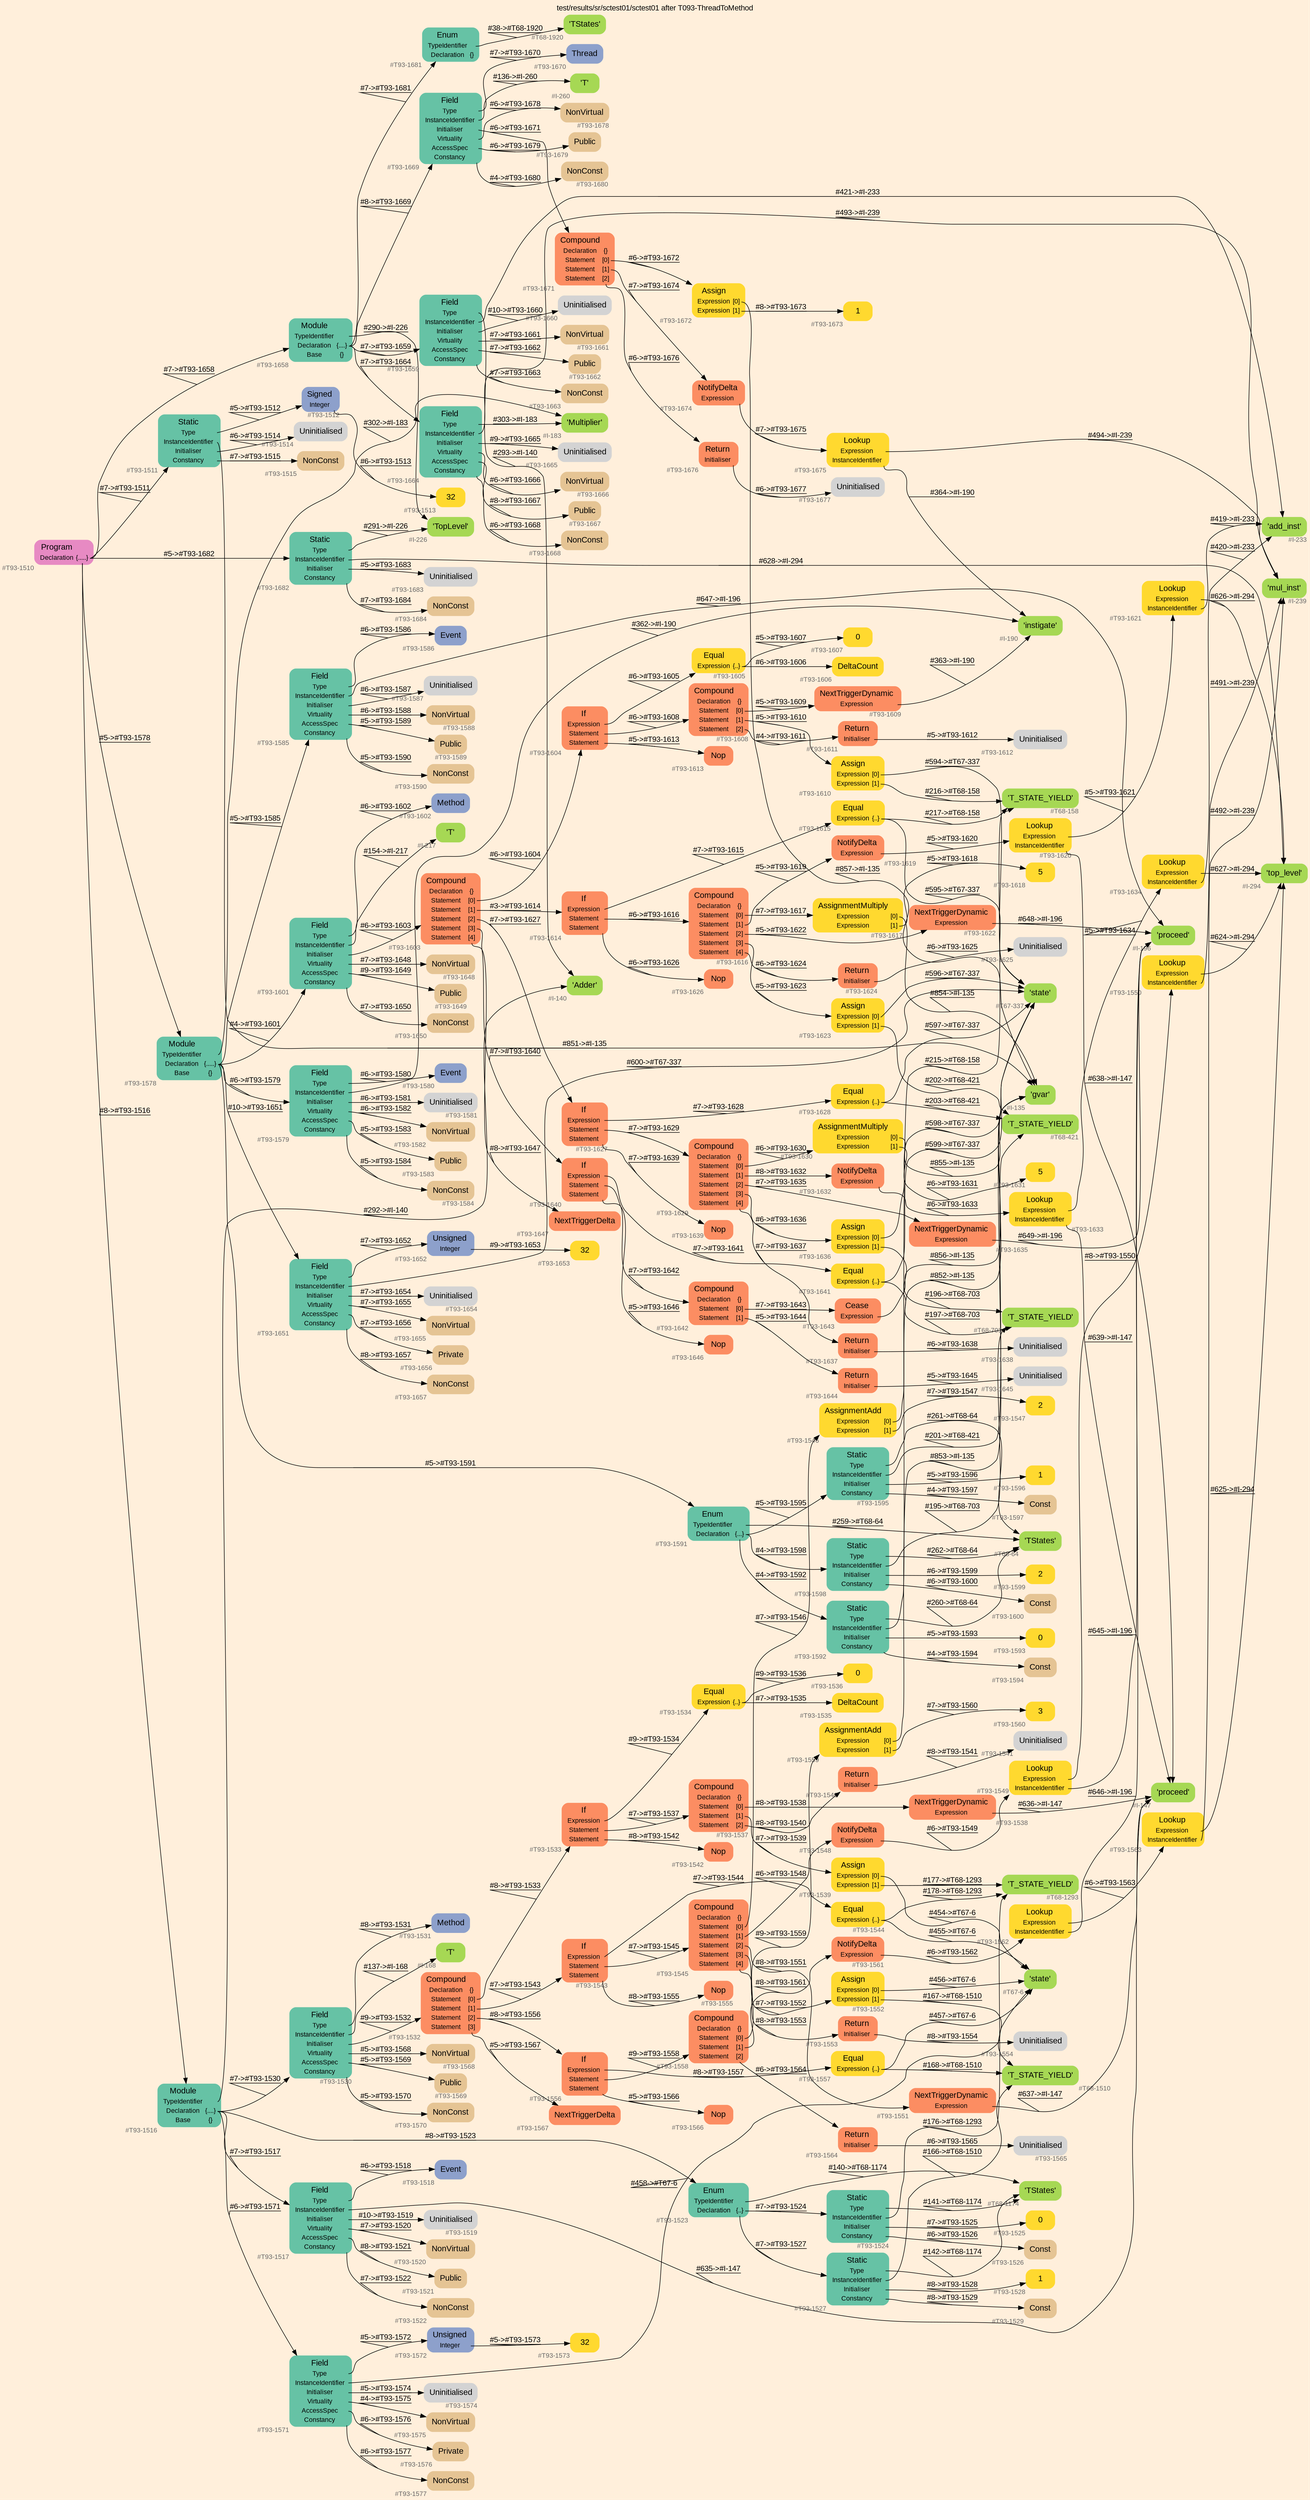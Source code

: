 digraph "test/results/sr/sctest01/sctest01 after T093-ThreadToMethod" {
label = "test/results/sr/sctest01/sctest01 after T093-ThreadToMethod"
labelloc = t
graph [
    rankdir = "LR"
    ranksep = 0.3
    bgcolor = antiquewhite1
    color = black
    fontcolor = black
    fontname = "Arial"
];
node [
    fontname = "Arial"
];
edge [
    fontname = "Arial"
];

// -------------------- node figure --------------------
// -------- block #T93-1510 ----------
"#T93-1510" [
    fillcolor = "/set28/4"
    xlabel = "#T93-1510"
    fontsize = "12"
    fontcolor = grey40
    shape = "plaintext"
    label = <<TABLE BORDER="0" CELLBORDER="0" CELLSPACING="0">
     <TR><TD><FONT COLOR="black" POINT-SIZE="15">Program</FONT></TD></TR>
     <TR><TD><FONT COLOR="black" POINT-SIZE="12">Declaration</FONT></TD><TD PORT="port0"><FONT COLOR="black" POINT-SIZE="12">{.....}</FONT></TD></TR>
    </TABLE>>
    style = "rounded,filled"
];

// -------- block #T93-1511 ----------
"#T93-1511" [
    fillcolor = "/set28/1"
    xlabel = "#T93-1511"
    fontsize = "12"
    fontcolor = grey40
    shape = "plaintext"
    label = <<TABLE BORDER="0" CELLBORDER="0" CELLSPACING="0">
     <TR><TD><FONT COLOR="black" POINT-SIZE="15">Static</FONT></TD></TR>
     <TR><TD><FONT COLOR="black" POINT-SIZE="12">Type</FONT></TD><TD PORT="port0"></TD></TR>
     <TR><TD><FONT COLOR="black" POINT-SIZE="12">InstanceIdentifier</FONT></TD><TD PORT="port1"></TD></TR>
     <TR><TD><FONT COLOR="black" POINT-SIZE="12">Initialiser</FONT></TD><TD PORT="port2"></TD></TR>
     <TR><TD><FONT COLOR="black" POINT-SIZE="12">Constancy</FONT></TD><TD PORT="port3"></TD></TR>
    </TABLE>>
    style = "rounded,filled"
];

// -------- block #T93-1512 ----------
"#T93-1512" [
    fillcolor = "/set28/3"
    xlabel = "#T93-1512"
    fontsize = "12"
    fontcolor = grey40
    shape = "plaintext"
    label = <<TABLE BORDER="0" CELLBORDER="0" CELLSPACING="0">
     <TR><TD><FONT COLOR="black" POINT-SIZE="15">Signed</FONT></TD></TR>
     <TR><TD><FONT COLOR="black" POINT-SIZE="12">Integer</FONT></TD><TD PORT="port0"></TD></TR>
    </TABLE>>
    style = "rounded,filled"
];

// -------- block #T93-1513 ----------
"#T93-1513" [
    fillcolor = "/set28/6"
    xlabel = "#T93-1513"
    fontsize = "12"
    fontcolor = grey40
    shape = "plaintext"
    label = <<TABLE BORDER="0" CELLBORDER="0" CELLSPACING="0">
     <TR><TD><FONT COLOR="black" POINT-SIZE="15">32</FONT></TD></TR>
    </TABLE>>
    style = "rounded,filled"
];

// -------- block #I-135 ----------
"#I-135" [
    fillcolor = "/set28/5"
    xlabel = "#I-135"
    fontsize = "12"
    fontcolor = grey40
    shape = "plaintext"
    label = <<TABLE BORDER="0" CELLBORDER="0" CELLSPACING="0">
     <TR><TD><FONT COLOR="black" POINT-SIZE="15">'gvar'</FONT></TD></TR>
    </TABLE>>
    style = "rounded,filled"
];

// -------- block #T93-1514 ----------
"#T93-1514" [
    xlabel = "#T93-1514"
    fontsize = "12"
    fontcolor = grey40
    shape = "plaintext"
    label = <<TABLE BORDER="0" CELLBORDER="0" CELLSPACING="0">
     <TR><TD><FONT COLOR="black" POINT-SIZE="15">Uninitialised</FONT></TD></TR>
    </TABLE>>
    style = "rounded,filled"
];

// -------- block #T93-1515 ----------
"#T93-1515" [
    fillcolor = "/set28/7"
    xlabel = "#T93-1515"
    fontsize = "12"
    fontcolor = grey40
    shape = "plaintext"
    label = <<TABLE BORDER="0" CELLBORDER="0" CELLSPACING="0">
     <TR><TD><FONT COLOR="black" POINT-SIZE="15">NonConst</FONT></TD></TR>
    </TABLE>>
    style = "rounded,filled"
];

// -------- block #T93-1516 ----------
"#T93-1516" [
    fillcolor = "/set28/1"
    xlabel = "#T93-1516"
    fontsize = "12"
    fontcolor = grey40
    shape = "plaintext"
    label = <<TABLE BORDER="0" CELLBORDER="0" CELLSPACING="0">
     <TR><TD><FONT COLOR="black" POINT-SIZE="15">Module</FONT></TD></TR>
     <TR><TD><FONT COLOR="black" POINT-SIZE="12">TypeIdentifier</FONT></TD><TD PORT="port0"></TD></TR>
     <TR><TD><FONT COLOR="black" POINT-SIZE="12">Declaration</FONT></TD><TD PORT="port1"><FONT COLOR="black" POINT-SIZE="12">{....}</FONT></TD></TR>
     <TR><TD><FONT COLOR="black" POINT-SIZE="12">Base</FONT></TD><TD PORT="port2"><FONT COLOR="black" POINT-SIZE="12">{}</FONT></TD></TR>
    </TABLE>>
    style = "rounded,filled"
];

// -------- block #I-140 ----------
"#I-140" [
    fillcolor = "/set28/5"
    xlabel = "#I-140"
    fontsize = "12"
    fontcolor = grey40
    shape = "plaintext"
    label = <<TABLE BORDER="0" CELLBORDER="0" CELLSPACING="0">
     <TR><TD><FONT COLOR="black" POINT-SIZE="15">'Adder'</FONT></TD></TR>
    </TABLE>>
    style = "rounded,filled"
];

// -------- block #T93-1517 ----------
"#T93-1517" [
    fillcolor = "/set28/1"
    xlabel = "#T93-1517"
    fontsize = "12"
    fontcolor = grey40
    shape = "plaintext"
    label = <<TABLE BORDER="0" CELLBORDER="0" CELLSPACING="0">
     <TR><TD><FONT COLOR="black" POINT-SIZE="15">Field</FONT></TD></TR>
     <TR><TD><FONT COLOR="black" POINT-SIZE="12">Type</FONT></TD><TD PORT="port0"></TD></TR>
     <TR><TD><FONT COLOR="black" POINT-SIZE="12">InstanceIdentifier</FONT></TD><TD PORT="port1"></TD></TR>
     <TR><TD><FONT COLOR="black" POINT-SIZE="12">Initialiser</FONT></TD><TD PORT="port2"></TD></TR>
     <TR><TD><FONT COLOR="black" POINT-SIZE="12">Virtuality</FONT></TD><TD PORT="port3"></TD></TR>
     <TR><TD><FONT COLOR="black" POINT-SIZE="12">AccessSpec</FONT></TD><TD PORT="port4"></TD></TR>
     <TR><TD><FONT COLOR="black" POINT-SIZE="12">Constancy</FONT></TD><TD PORT="port5"></TD></TR>
    </TABLE>>
    style = "rounded,filled"
];

// -------- block #T93-1518 ----------
"#T93-1518" [
    fillcolor = "/set28/3"
    xlabel = "#T93-1518"
    fontsize = "12"
    fontcolor = grey40
    shape = "plaintext"
    label = <<TABLE BORDER="0" CELLBORDER="0" CELLSPACING="0">
     <TR><TD><FONT COLOR="black" POINT-SIZE="15">Event</FONT></TD></TR>
    </TABLE>>
    style = "rounded,filled"
];

// -------- block #I-147 ----------
"#I-147" [
    fillcolor = "/set28/5"
    xlabel = "#I-147"
    fontsize = "12"
    fontcolor = grey40
    shape = "plaintext"
    label = <<TABLE BORDER="0" CELLBORDER="0" CELLSPACING="0">
     <TR><TD><FONT COLOR="black" POINT-SIZE="15">'proceed'</FONT></TD></TR>
    </TABLE>>
    style = "rounded,filled"
];

// -------- block #T93-1519 ----------
"#T93-1519" [
    xlabel = "#T93-1519"
    fontsize = "12"
    fontcolor = grey40
    shape = "plaintext"
    label = <<TABLE BORDER="0" CELLBORDER="0" CELLSPACING="0">
     <TR><TD><FONT COLOR="black" POINT-SIZE="15">Uninitialised</FONT></TD></TR>
    </TABLE>>
    style = "rounded,filled"
];

// -------- block #T93-1520 ----------
"#T93-1520" [
    fillcolor = "/set28/7"
    xlabel = "#T93-1520"
    fontsize = "12"
    fontcolor = grey40
    shape = "plaintext"
    label = <<TABLE BORDER="0" CELLBORDER="0" CELLSPACING="0">
     <TR><TD><FONT COLOR="black" POINT-SIZE="15">NonVirtual</FONT></TD></TR>
    </TABLE>>
    style = "rounded,filled"
];

// -------- block #T93-1521 ----------
"#T93-1521" [
    fillcolor = "/set28/7"
    xlabel = "#T93-1521"
    fontsize = "12"
    fontcolor = grey40
    shape = "plaintext"
    label = <<TABLE BORDER="0" CELLBORDER="0" CELLSPACING="0">
     <TR><TD><FONT COLOR="black" POINT-SIZE="15">Public</FONT></TD></TR>
    </TABLE>>
    style = "rounded,filled"
];

// -------- block #T93-1522 ----------
"#T93-1522" [
    fillcolor = "/set28/7"
    xlabel = "#T93-1522"
    fontsize = "12"
    fontcolor = grey40
    shape = "plaintext"
    label = <<TABLE BORDER="0" CELLBORDER="0" CELLSPACING="0">
     <TR><TD><FONT COLOR="black" POINT-SIZE="15">NonConst</FONT></TD></TR>
    </TABLE>>
    style = "rounded,filled"
];

// -------- block #T93-1523 ----------
"#T93-1523" [
    fillcolor = "/set28/1"
    xlabel = "#T93-1523"
    fontsize = "12"
    fontcolor = grey40
    shape = "plaintext"
    label = <<TABLE BORDER="0" CELLBORDER="0" CELLSPACING="0">
     <TR><TD><FONT COLOR="black" POINT-SIZE="15">Enum</FONT></TD></TR>
     <TR><TD><FONT COLOR="black" POINT-SIZE="12">TypeIdentifier</FONT></TD><TD PORT="port0"></TD></TR>
     <TR><TD><FONT COLOR="black" POINT-SIZE="12">Declaration</FONT></TD><TD PORT="port1"><FONT COLOR="black" POINT-SIZE="12">{..}</FONT></TD></TR>
    </TABLE>>
    style = "rounded,filled"
];

// -------- block #T68-1174 ----------
"#T68-1174" [
    fillcolor = "/set28/5"
    xlabel = "#T68-1174"
    fontsize = "12"
    fontcolor = grey40
    shape = "plaintext"
    label = <<TABLE BORDER="0" CELLBORDER="0" CELLSPACING="0">
     <TR><TD><FONT COLOR="black" POINT-SIZE="15">'TStates'</FONT></TD></TR>
    </TABLE>>
    style = "rounded,filled"
];

// -------- block #T93-1524 ----------
"#T93-1524" [
    fillcolor = "/set28/1"
    xlabel = "#T93-1524"
    fontsize = "12"
    fontcolor = grey40
    shape = "plaintext"
    label = <<TABLE BORDER="0" CELLBORDER="0" CELLSPACING="0">
     <TR><TD><FONT COLOR="black" POINT-SIZE="15">Static</FONT></TD></TR>
     <TR><TD><FONT COLOR="black" POINT-SIZE="12">Type</FONT></TD><TD PORT="port0"></TD></TR>
     <TR><TD><FONT COLOR="black" POINT-SIZE="12">InstanceIdentifier</FONT></TD><TD PORT="port1"></TD></TR>
     <TR><TD><FONT COLOR="black" POINT-SIZE="12">Initialiser</FONT></TD><TD PORT="port2"></TD></TR>
     <TR><TD><FONT COLOR="black" POINT-SIZE="12">Constancy</FONT></TD><TD PORT="port3"></TD></TR>
    </TABLE>>
    style = "rounded,filled"
];

// -------- block #T68-1293 ----------
"#T68-1293" [
    fillcolor = "/set28/5"
    xlabel = "#T68-1293"
    fontsize = "12"
    fontcolor = grey40
    shape = "plaintext"
    label = <<TABLE BORDER="0" CELLBORDER="0" CELLSPACING="0">
     <TR><TD><FONT COLOR="black" POINT-SIZE="15">'T_STATE_YIELD'</FONT></TD></TR>
    </TABLE>>
    style = "rounded,filled"
];

// -------- block #T93-1525 ----------
"#T93-1525" [
    fillcolor = "/set28/6"
    xlabel = "#T93-1525"
    fontsize = "12"
    fontcolor = grey40
    shape = "plaintext"
    label = <<TABLE BORDER="0" CELLBORDER="0" CELLSPACING="0">
     <TR><TD><FONT COLOR="black" POINT-SIZE="15">0</FONT></TD></TR>
    </TABLE>>
    style = "rounded,filled"
];

// -------- block #T93-1526 ----------
"#T93-1526" [
    fillcolor = "/set28/7"
    xlabel = "#T93-1526"
    fontsize = "12"
    fontcolor = grey40
    shape = "plaintext"
    label = <<TABLE BORDER="0" CELLBORDER="0" CELLSPACING="0">
     <TR><TD><FONT COLOR="black" POINT-SIZE="15">Const</FONT></TD></TR>
    </TABLE>>
    style = "rounded,filled"
];

// -------- block #T93-1527 ----------
"#T93-1527" [
    fillcolor = "/set28/1"
    xlabel = "#T93-1527"
    fontsize = "12"
    fontcolor = grey40
    shape = "plaintext"
    label = <<TABLE BORDER="0" CELLBORDER="0" CELLSPACING="0">
     <TR><TD><FONT COLOR="black" POINT-SIZE="15">Static</FONT></TD></TR>
     <TR><TD><FONT COLOR="black" POINT-SIZE="12">Type</FONT></TD><TD PORT="port0"></TD></TR>
     <TR><TD><FONT COLOR="black" POINT-SIZE="12">InstanceIdentifier</FONT></TD><TD PORT="port1"></TD></TR>
     <TR><TD><FONT COLOR="black" POINT-SIZE="12">Initialiser</FONT></TD><TD PORT="port2"></TD></TR>
     <TR><TD><FONT COLOR="black" POINT-SIZE="12">Constancy</FONT></TD><TD PORT="port3"></TD></TR>
    </TABLE>>
    style = "rounded,filled"
];

// -------- block #T68-1510 ----------
"#T68-1510" [
    fillcolor = "/set28/5"
    xlabel = "#T68-1510"
    fontsize = "12"
    fontcolor = grey40
    shape = "plaintext"
    label = <<TABLE BORDER="0" CELLBORDER="0" CELLSPACING="0">
     <TR><TD><FONT COLOR="black" POINT-SIZE="15">'T_STATE_YIELD'</FONT></TD></TR>
    </TABLE>>
    style = "rounded,filled"
];

// -------- block #T93-1528 ----------
"#T93-1528" [
    fillcolor = "/set28/6"
    xlabel = "#T93-1528"
    fontsize = "12"
    fontcolor = grey40
    shape = "plaintext"
    label = <<TABLE BORDER="0" CELLBORDER="0" CELLSPACING="0">
     <TR><TD><FONT COLOR="black" POINT-SIZE="15">1</FONT></TD></TR>
    </TABLE>>
    style = "rounded,filled"
];

// -------- block #T93-1529 ----------
"#T93-1529" [
    fillcolor = "/set28/7"
    xlabel = "#T93-1529"
    fontsize = "12"
    fontcolor = grey40
    shape = "plaintext"
    label = <<TABLE BORDER="0" CELLBORDER="0" CELLSPACING="0">
     <TR><TD><FONT COLOR="black" POINT-SIZE="15">Const</FONT></TD></TR>
    </TABLE>>
    style = "rounded,filled"
];

// -------- block #T93-1530 ----------
"#T93-1530" [
    fillcolor = "/set28/1"
    xlabel = "#T93-1530"
    fontsize = "12"
    fontcolor = grey40
    shape = "plaintext"
    label = <<TABLE BORDER="0" CELLBORDER="0" CELLSPACING="0">
     <TR><TD><FONT COLOR="black" POINT-SIZE="15">Field</FONT></TD></TR>
     <TR><TD><FONT COLOR="black" POINT-SIZE="12">Type</FONT></TD><TD PORT="port0"></TD></TR>
     <TR><TD><FONT COLOR="black" POINT-SIZE="12">InstanceIdentifier</FONT></TD><TD PORT="port1"></TD></TR>
     <TR><TD><FONT COLOR="black" POINT-SIZE="12">Initialiser</FONT></TD><TD PORT="port2"></TD></TR>
     <TR><TD><FONT COLOR="black" POINT-SIZE="12">Virtuality</FONT></TD><TD PORT="port3"></TD></TR>
     <TR><TD><FONT COLOR="black" POINT-SIZE="12">AccessSpec</FONT></TD><TD PORT="port4"></TD></TR>
     <TR><TD><FONT COLOR="black" POINT-SIZE="12">Constancy</FONT></TD><TD PORT="port5"></TD></TR>
    </TABLE>>
    style = "rounded,filled"
];

// -------- block #T93-1531 ----------
"#T93-1531" [
    fillcolor = "/set28/3"
    xlabel = "#T93-1531"
    fontsize = "12"
    fontcolor = grey40
    shape = "plaintext"
    label = <<TABLE BORDER="0" CELLBORDER="0" CELLSPACING="0">
     <TR><TD><FONT COLOR="black" POINT-SIZE="15">Method</FONT></TD></TR>
    </TABLE>>
    style = "rounded,filled"
];

// -------- block #I-168 ----------
"#I-168" [
    fillcolor = "/set28/5"
    xlabel = "#I-168"
    fontsize = "12"
    fontcolor = grey40
    shape = "plaintext"
    label = <<TABLE BORDER="0" CELLBORDER="0" CELLSPACING="0">
     <TR><TD><FONT COLOR="black" POINT-SIZE="15">'T'</FONT></TD></TR>
    </TABLE>>
    style = "rounded,filled"
];

// -------- block #T93-1532 ----------
"#T93-1532" [
    fillcolor = "/set28/2"
    xlabel = "#T93-1532"
    fontsize = "12"
    fontcolor = grey40
    shape = "plaintext"
    label = <<TABLE BORDER="0" CELLBORDER="0" CELLSPACING="0">
     <TR><TD><FONT COLOR="black" POINT-SIZE="15">Compound</FONT></TD></TR>
     <TR><TD><FONT COLOR="black" POINT-SIZE="12">Declaration</FONT></TD><TD PORT="port0"><FONT COLOR="black" POINT-SIZE="12">{}</FONT></TD></TR>
     <TR><TD><FONT COLOR="black" POINT-SIZE="12">Statement</FONT></TD><TD PORT="port1"><FONT COLOR="black" POINT-SIZE="12">[0]</FONT></TD></TR>
     <TR><TD><FONT COLOR="black" POINT-SIZE="12">Statement</FONT></TD><TD PORT="port2"><FONT COLOR="black" POINT-SIZE="12">[1]</FONT></TD></TR>
     <TR><TD><FONT COLOR="black" POINT-SIZE="12">Statement</FONT></TD><TD PORT="port3"><FONT COLOR="black" POINT-SIZE="12">[2]</FONT></TD></TR>
     <TR><TD><FONT COLOR="black" POINT-SIZE="12">Statement</FONT></TD><TD PORT="port4"><FONT COLOR="black" POINT-SIZE="12">[3]</FONT></TD></TR>
    </TABLE>>
    style = "rounded,filled"
];

// -------- block #T93-1533 ----------
"#T93-1533" [
    fillcolor = "/set28/2"
    xlabel = "#T93-1533"
    fontsize = "12"
    fontcolor = grey40
    shape = "plaintext"
    label = <<TABLE BORDER="0" CELLBORDER="0" CELLSPACING="0">
     <TR><TD><FONT COLOR="black" POINT-SIZE="15">If</FONT></TD></TR>
     <TR><TD><FONT COLOR="black" POINT-SIZE="12">Expression</FONT></TD><TD PORT="port0"></TD></TR>
     <TR><TD><FONT COLOR="black" POINT-SIZE="12">Statement</FONT></TD><TD PORT="port1"></TD></TR>
     <TR><TD><FONT COLOR="black" POINT-SIZE="12">Statement</FONT></TD><TD PORT="port2"></TD></TR>
    </TABLE>>
    style = "rounded,filled"
];

// -------- block #T93-1534 ----------
"#T93-1534" [
    fillcolor = "/set28/6"
    xlabel = "#T93-1534"
    fontsize = "12"
    fontcolor = grey40
    shape = "plaintext"
    label = <<TABLE BORDER="0" CELLBORDER="0" CELLSPACING="0">
     <TR><TD><FONT COLOR="black" POINT-SIZE="15">Equal</FONT></TD></TR>
     <TR><TD><FONT COLOR="black" POINT-SIZE="12">Expression</FONT></TD><TD PORT="port0"><FONT COLOR="black" POINT-SIZE="12">{..}</FONT></TD></TR>
    </TABLE>>
    style = "rounded,filled"
];

// -------- block #T93-1535 ----------
"#T93-1535" [
    fillcolor = "/set28/6"
    xlabel = "#T93-1535"
    fontsize = "12"
    fontcolor = grey40
    shape = "plaintext"
    label = <<TABLE BORDER="0" CELLBORDER="0" CELLSPACING="0">
     <TR><TD><FONT COLOR="black" POINT-SIZE="15">DeltaCount</FONT></TD></TR>
    </TABLE>>
    style = "rounded,filled"
];

// -------- block #T93-1536 ----------
"#T93-1536" [
    fillcolor = "/set28/6"
    xlabel = "#T93-1536"
    fontsize = "12"
    fontcolor = grey40
    shape = "plaintext"
    label = <<TABLE BORDER="0" CELLBORDER="0" CELLSPACING="0">
     <TR><TD><FONT COLOR="black" POINT-SIZE="15">0</FONT></TD></TR>
    </TABLE>>
    style = "rounded,filled"
];

// -------- block #T93-1537 ----------
"#T93-1537" [
    fillcolor = "/set28/2"
    xlabel = "#T93-1537"
    fontsize = "12"
    fontcolor = grey40
    shape = "plaintext"
    label = <<TABLE BORDER="0" CELLBORDER="0" CELLSPACING="0">
     <TR><TD><FONT COLOR="black" POINT-SIZE="15">Compound</FONT></TD></TR>
     <TR><TD><FONT COLOR="black" POINT-SIZE="12">Declaration</FONT></TD><TD PORT="port0"><FONT COLOR="black" POINT-SIZE="12">{}</FONT></TD></TR>
     <TR><TD><FONT COLOR="black" POINT-SIZE="12">Statement</FONT></TD><TD PORT="port1"><FONT COLOR="black" POINT-SIZE="12">[0]</FONT></TD></TR>
     <TR><TD><FONT COLOR="black" POINT-SIZE="12">Statement</FONT></TD><TD PORT="port2"><FONT COLOR="black" POINT-SIZE="12">[1]</FONT></TD></TR>
     <TR><TD><FONT COLOR="black" POINT-SIZE="12">Statement</FONT></TD><TD PORT="port3"><FONT COLOR="black" POINT-SIZE="12">[2]</FONT></TD></TR>
    </TABLE>>
    style = "rounded,filled"
];

// -------- block #T93-1538 ----------
"#T93-1538" [
    fillcolor = "/set28/2"
    xlabel = "#T93-1538"
    fontsize = "12"
    fontcolor = grey40
    shape = "plaintext"
    label = <<TABLE BORDER="0" CELLBORDER="0" CELLSPACING="0">
     <TR><TD><FONT COLOR="black" POINT-SIZE="15">NextTriggerDynamic</FONT></TD></TR>
     <TR><TD><FONT COLOR="black" POINT-SIZE="12">Expression</FONT></TD><TD PORT="port0"></TD></TR>
    </TABLE>>
    style = "rounded,filled"
];

// -------- block #T93-1539 ----------
"#T93-1539" [
    fillcolor = "/set28/6"
    xlabel = "#T93-1539"
    fontsize = "12"
    fontcolor = grey40
    shape = "plaintext"
    label = <<TABLE BORDER="0" CELLBORDER="0" CELLSPACING="0">
     <TR><TD><FONT COLOR="black" POINT-SIZE="15">Assign</FONT></TD></TR>
     <TR><TD><FONT COLOR="black" POINT-SIZE="12">Expression</FONT></TD><TD PORT="port0"><FONT COLOR="black" POINT-SIZE="12">[0]</FONT></TD></TR>
     <TR><TD><FONT COLOR="black" POINT-SIZE="12">Expression</FONT></TD><TD PORT="port1"><FONT COLOR="black" POINT-SIZE="12">[1]</FONT></TD></TR>
    </TABLE>>
    style = "rounded,filled"
];

// -------- block #T67-6 ----------
"#T67-6" [
    fillcolor = "/set28/5"
    xlabel = "#T67-6"
    fontsize = "12"
    fontcolor = grey40
    shape = "plaintext"
    label = <<TABLE BORDER="0" CELLBORDER="0" CELLSPACING="0">
     <TR><TD><FONT COLOR="black" POINT-SIZE="15">'state'</FONT></TD></TR>
    </TABLE>>
    style = "rounded,filled"
];

// -------- block #T93-1540 ----------
"#T93-1540" [
    fillcolor = "/set28/2"
    xlabel = "#T93-1540"
    fontsize = "12"
    fontcolor = grey40
    shape = "plaintext"
    label = <<TABLE BORDER="0" CELLBORDER="0" CELLSPACING="0">
     <TR><TD><FONT COLOR="black" POINT-SIZE="15">Return</FONT></TD></TR>
     <TR><TD><FONT COLOR="black" POINT-SIZE="12">Initialiser</FONT></TD><TD PORT="port0"></TD></TR>
    </TABLE>>
    style = "rounded,filled"
];

// -------- block #T93-1541 ----------
"#T93-1541" [
    xlabel = "#T93-1541"
    fontsize = "12"
    fontcolor = grey40
    shape = "plaintext"
    label = <<TABLE BORDER="0" CELLBORDER="0" CELLSPACING="0">
     <TR><TD><FONT COLOR="black" POINT-SIZE="15">Uninitialised</FONT></TD></TR>
    </TABLE>>
    style = "rounded,filled"
];

// -------- block #T93-1542 ----------
"#T93-1542" [
    fillcolor = "/set28/2"
    xlabel = "#T93-1542"
    fontsize = "12"
    fontcolor = grey40
    shape = "plaintext"
    label = <<TABLE BORDER="0" CELLBORDER="0" CELLSPACING="0">
     <TR><TD><FONT COLOR="black" POINT-SIZE="15">Nop</FONT></TD></TR>
    </TABLE>>
    style = "rounded,filled"
];

// -------- block #T93-1543 ----------
"#T93-1543" [
    fillcolor = "/set28/2"
    xlabel = "#T93-1543"
    fontsize = "12"
    fontcolor = grey40
    shape = "plaintext"
    label = <<TABLE BORDER="0" CELLBORDER="0" CELLSPACING="0">
     <TR><TD><FONT COLOR="black" POINT-SIZE="15">If</FONT></TD></TR>
     <TR><TD><FONT COLOR="black" POINT-SIZE="12">Expression</FONT></TD><TD PORT="port0"></TD></TR>
     <TR><TD><FONT COLOR="black" POINT-SIZE="12">Statement</FONT></TD><TD PORT="port1"></TD></TR>
     <TR><TD><FONT COLOR="black" POINT-SIZE="12">Statement</FONT></TD><TD PORT="port2"></TD></TR>
    </TABLE>>
    style = "rounded,filled"
];

// -------- block #T93-1544 ----------
"#T93-1544" [
    fillcolor = "/set28/6"
    xlabel = "#T93-1544"
    fontsize = "12"
    fontcolor = grey40
    shape = "plaintext"
    label = <<TABLE BORDER="0" CELLBORDER="0" CELLSPACING="0">
     <TR><TD><FONT COLOR="black" POINT-SIZE="15">Equal</FONT></TD></TR>
     <TR><TD><FONT COLOR="black" POINT-SIZE="12">Expression</FONT></TD><TD PORT="port0"><FONT COLOR="black" POINT-SIZE="12">{..}</FONT></TD></TR>
    </TABLE>>
    style = "rounded,filled"
];

// -------- block #T93-1545 ----------
"#T93-1545" [
    fillcolor = "/set28/2"
    xlabel = "#T93-1545"
    fontsize = "12"
    fontcolor = grey40
    shape = "plaintext"
    label = <<TABLE BORDER="0" CELLBORDER="0" CELLSPACING="0">
     <TR><TD><FONT COLOR="black" POINT-SIZE="15">Compound</FONT></TD></TR>
     <TR><TD><FONT COLOR="black" POINT-SIZE="12">Declaration</FONT></TD><TD PORT="port0"><FONT COLOR="black" POINT-SIZE="12">{}</FONT></TD></TR>
     <TR><TD><FONT COLOR="black" POINT-SIZE="12">Statement</FONT></TD><TD PORT="port1"><FONT COLOR="black" POINT-SIZE="12">[0]</FONT></TD></TR>
     <TR><TD><FONT COLOR="black" POINT-SIZE="12">Statement</FONT></TD><TD PORT="port2"><FONT COLOR="black" POINT-SIZE="12">[1]</FONT></TD></TR>
     <TR><TD><FONT COLOR="black" POINT-SIZE="12">Statement</FONT></TD><TD PORT="port3"><FONT COLOR="black" POINT-SIZE="12">[2]</FONT></TD></TR>
     <TR><TD><FONT COLOR="black" POINT-SIZE="12">Statement</FONT></TD><TD PORT="port4"><FONT COLOR="black" POINT-SIZE="12">[3]</FONT></TD></TR>
     <TR><TD><FONT COLOR="black" POINT-SIZE="12">Statement</FONT></TD><TD PORT="port5"><FONT COLOR="black" POINT-SIZE="12">[4]</FONT></TD></TR>
    </TABLE>>
    style = "rounded,filled"
];

// -------- block #T93-1546 ----------
"#T93-1546" [
    fillcolor = "/set28/6"
    xlabel = "#T93-1546"
    fontsize = "12"
    fontcolor = grey40
    shape = "plaintext"
    label = <<TABLE BORDER="0" CELLBORDER="0" CELLSPACING="0">
     <TR><TD><FONT COLOR="black" POINT-SIZE="15">AssignmentAdd</FONT></TD></TR>
     <TR><TD><FONT COLOR="black" POINT-SIZE="12">Expression</FONT></TD><TD PORT="port0"><FONT COLOR="black" POINT-SIZE="12">[0]</FONT></TD></TR>
     <TR><TD><FONT COLOR="black" POINT-SIZE="12">Expression</FONT></TD><TD PORT="port1"><FONT COLOR="black" POINT-SIZE="12">[1]</FONT></TD></TR>
    </TABLE>>
    style = "rounded,filled"
];

// -------- block #T93-1547 ----------
"#T93-1547" [
    fillcolor = "/set28/6"
    xlabel = "#T93-1547"
    fontsize = "12"
    fontcolor = grey40
    shape = "plaintext"
    label = <<TABLE BORDER="0" CELLBORDER="0" CELLSPACING="0">
     <TR><TD><FONT COLOR="black" POINT-SIZE="15">2</FONT></TD></TR>
    </TABLE>>
    style = "rounded,filled"
];

// -------- block #T93-1548 ----------
"#T93-1548" [
    fillcolor = "/set28/2"
    xlabel = "#T93-1548"
    fontsize = "12"
    fontcolor = grey40
    shape = "plaintext"
    label = <<TABLE BORDER="0" CELLBORDER="0" CELLSPACING="0">
     <TR><TD><FONT COLOR="black" POINT-SIZE="15">NotifyDelta</FONT></TD></TR>
     <TR><TD><FONT COLOR="black" POINT-SIZE="12">Expression</FONT></TD><TD PORT="port0"></TD></TR>
    </TABLE>>
    style = "rounded,filled"
];

// -------- block #T93-1549 ----------
"#T93-1549" [
    fillcolor = "/set28/6"
    xlabel = "#T93-1549"
    fontsize = "12"
    fontcolor = grey40
    shape = "plaintext"
    label = <<TABLE BORDER="0" CELLBORDER="0" CELLSPACING="0">
     <TR><TD><FONT COLOR="black" POINT-SIZE="15">Lookup</FONT></TD></TR>
     <TR><TD><FONT COLOR="black" POINT-SIZE="12">Expression</FONT></TD><TD PORT="port0"></TD></TR>
     <TR><TD><FONT COLOR="black" POINT-SIZE="12">InstanceIdentifier</FONT></TD><TD PORT="port1"></TD></TR>
    </TABLE>>
    style = "rounded,filled"
];

// -------- block #T93-1550 ----------
"#T93-1550" [
    fillcolor = "/set28/6"
    xlabel = "#T93-1550"
    fontsize = "12"
    fontcolor = grey40
    shape = "plaintext"
    label = <<TABLE BORDER="0" CELLBORDER="0" CELLSPACING="0">
     <TR><TD><FONT COLOR="black" POINT-SIZE="15">Lookup</FONT></TD></TR>
     <TR><TD><FONT COLOR="black" POINT-SIZE="12">Expression</FONT></TD><TD PORT="port0"></TD></TR>
     <TR><TD><FONT COLOR="black" POINT-SIZE="12">InstanceIdentifier</FONT></TD><TD PORT="port1"></TD></TR>
    </TABLE>>
    style = "rounded,filled"
];

// -------- block #I-294 ----------
"#I-294" [
    fillcolor = "/set28/5"
    xlabel = "#I-294"
    fontsize = "12"
    fontcolor = grey40
    shape = "plaintext"
    label = <<TABLE BORDER="0" CELLBORDER="0" CELLSPACING="0">
     <TR><TD><FONT COLOR="black" POINT-SIZE="15">'top_level'</FONT></TD></TR>
    </TABLE>>
    style = "rounded,filled"
];

// -------- block #I-239 ----------
"#I-239" [
    fillcolor = "/set28/5"
    xlabel = "#I-239"
    fontsize = "12"
    fontcolor = grey40
    shape = "plaintext"
    label = <<TABLE BORDER="0" CELLBORDER="0" CELLSPACING="0">
     <TR><TD><FONT COLOR="black" POINT-SIZE="15">'mul_inst'</FONT></TD></TR>
    </TABLE>>
    style = "rounded,filled"
];

// -------- block #I-196 ----------
"#I-196" [
    fillcolor = "/set28/5"
    xlabel = "#I-196"
    fontsize = "12"
    fontcolor = grey40
    shape = "plaintext"
    label = <<TABLE BORDER="0" CELLBORDER="0" CELLSPACING="0">
     <TR><TD><FONT COLOR="black" POINT-SIZE="15">'proceed'</FONT></TD></TR>
    </TABLE>>
    style = "rounded,filled"
];

// -------- block #T93-1551 ----------
"#T93-1551" [
    fillcolor = "/set28/2"
    xlabel = "#T93-1551"
    fontsize = "12"
    fontcolor = grey40
    shape = "plaintext"
    label = <<TABLE BORDER="0" CELLBORDER="0" CELLSPACING="0">
     <TR><TD><FONT COLOR="black" POINT-SIZE="15">NextTriggerDynamic</FONT></TD></TR>
     <TR><TD><FONT COLOR="black" POINT-SIZE="12">Expression</FONT></TD><TD PORT="port0"></TD></TR>
    </TABLE>>
    style = "rounded,filled"
];

// -------- block #T93-1552 ----------
"#T93-1552" [
    fillcolor = "/set28/6"
    xlabel = "#T93-1552"
    fontsize = "12"
    fontcolor = grey40
    shape = "plaintext"
    label = <<TABLE BORDER="0" CELLBORDER="0" CELLSPACING="0">
     <TR><TD><FONT COLOR="black" POINT-SIZE="15">Assign</FONT></TD></TR>
     <TR><TD><FONT COLOR="black" POINT-SIZE="12">Expression</FONT></TD><TD PORT="port0"><FONT COLOR="black" POINT-SIZE="12">[0]</FONT></TD></TR>
     <TR><TD><FONT COLOR="black" POINT-SIZE="12">Expression</FONT></TD><TD PORT="port1"><FONT COLOR="black" POINT-SIZE="12">[1]</FONT></TD></TR>
    </TABLE>>
    style = "rounded,filled"
];

// -------- block #T93-1553 ----------
"#T93-1553" [
    fillcolor = "/set28/2"
    xlabel = "#T93-1553"
    fontsize = "12"
    fontcolor = grey40
    shape = "plaintext"
    label = <<TABLE BORDER="0" CELLBORDER="0" CELLSPACING="0">
     <TR><TD><FONT COLOR="black" POINT-SIZE="15">Return</FONT></TD></TR>
     <TR><TD><FONT COLOR="black" POINT-SIZE="12">Initialiser</FONT></TD><TD PORT="port0"></TD></TR>
    </TABLE>>
    style = "rounded,filled"
];

// -------- block #T93-1554 ----------
"#T93-1554" [
    xlabel = "#T93-1554"
    fontsize = "12"
    fontcolor = grey40
    shape = "plaintext"
    label = <<TABLE BORDER="0" CELLBORDER="0" CELLSPACING="0">
     <TR><TD><FONT COLOR="black" POINT-SIZE="15">Uninitialised</FONT></TD></TR>
    </TABLE>>
    style = "rounded,filled"
];

// -------- block #T93-1555 ----------
"#T93-1555" [
    fillcolor = "/set28/2"
    xlabel = "#T93-1555"
    fontsize = "12"
    fontcolor = grey40
    shape = "plaintext"
    label = <<TABLE BORDER="0" CELLBORDER="0" CELLSPACING="0">
     <TR><TD><FONT COLOR="black" POINT-SIZE="15">Nop</FONT></TD></TR>
    </TABLE>>
    style = "rounded,filled"
];

// -------- block #T93-1556 ----------
"#T93-1556" [
    fillcolor = "/set28/2"
    xlabel = "#T93-1556"
    fontsize = "12"
    fontcolor = grey40
    shape = "plaintext"
    label = <<TABLE BORDER="0" CELLBORDER="0" CELLSPACING="0">
     <TR><TD><FONT COLOR="black" POINT-SIZE="15">If</FONT></TD></TR>
     <TR><TD><FONT COLOR="black" POINT-SIZE="12">Expression</FONT></TD><TD PORT="port0"></TD></TR>
     <TR><TD><FONT COLOR="black" POINT-SIZE="12">Statement</FONT></TD><TD PORT="port1"></TD></TR>
     <TR><TD><FONT COLOR="black" POINT-SIZE="12">Statement</FONT></TD><TD PORT="port2"></TD></TR>
    </TABLE>>
    style = "rounded,filled"
];

// -------- block #T93-1557 ----------
"#T93-1557" [
    fillcolor = "/set28/6"
    xlabel = "#T93-1557"
    fontsize = "12"
    fontcolor = grey40
    shape = "plaintext"
    label = <<TABLE BORDER="0" CELLBORDER="0" CELLSPACING="0">
     <TR><TD><FONT COLOR="black" POINT-SIZE="15">Equal</FONT></TD></TR>
     <TR><TD><FONT COLOR="black" POINT-SIZE="12">Expression</FONT></TD><TD PORT="port0"><FONT COLOR="black" POINT-SIZE="12">{..}</FONT></TD></TR>
    </TABLE>>
    style = "rounded,filled"
];

// -------- block #T93-1558 ----------
"#T93-1558" [
    fillcolor = "/set28/2"
    xlabel = "#T93-1558"
    fontsize = "12"
    fontcolor = grey40
    shape = "plaintext"
    label = <<TABLE BORDER="0" CELLBORDER="0" CELLSPACING="0">
     <TR><TD><FONT COLOR="black" POINT-SIZE="15">Compound</FONT></TD></TR>
     <TR><TD><FONT COLOR="black" POINT-SIZE="12">Declaration</FONT></TD><TD PORT="port0"><FONT COLOR="black" POINT-SIZE="12">{}</FONT></TD></TR>
     <TR><TD><FONT COLOR="black" POINT-SIZE="12">Statement</FONT></TD><TD PORT="port1"><FONT COLOR="black" POINT-SIZE="12">[0]</FONT></TD></TR>
     <TR><TD><FONT COLOR="black" POINT-SIZE="12">Statement</FONT></TD><TD PORT="port2"><FONT COLOR="black" POINT-SIZE="12">[1]</FONT></TD></TR>
     <TR><TD><FONT COLOR="black" POINT-SIZE="12">Statement</FONT></TD><TD PORT="port3"><FONT COLOR="black" POINT-SIZE="12">[2]</FONT></TD></TR>
    </TABLE>>
    style = "rounded,filled"
];

// -------- block #T93-1559 ----------
"#T93-1559" [
    fillcolor = "/set28/6"
    xlabel = "#T93-1559"
    fontsize = "12"
    fontcolor = grey40
    shape = "plaintext"
    label = <<TABLE BORDER="0" CELLBORDER="0" CELLSPACING="0">
     <TR><TD><FONT COLOR="black" POINT-SIZE="15">AssignmentAdd</FONT></TD></TR>
     <TR><TD><FONT COLOR="black" POINT-SIZE="12">Expression</FONT></TD><TD PORT="port0"><FONT COLOR="black" POINT-SIZE="12">[0]</FONT></TD></TR>
     <TR><TD><FONT COLOR="black" POINT-SIZE="12">Expression</FONT></TD><TD PORT="port1"><FONT COLOR="black" POINT-SIZE="12">[1]</FONT></TD></TR>
    </TABLE>>
    style = "rounded,filled"
];

// -------- block #T93-1560 ----------
"#T93-1560" [
    fillcolor = "/set28/6"
    xlabel = "#T93-1560"
    fontsize = "12"
    fontcolor = grey40
    shape = "plaintext"
    label = <<TABLE BORDER="0" CELLBORDER="0" CELLSPACING="0">
     <TR><TD><FONT COLOR="black" POINT-SIZE="15">3</FONT></TD></TR>
    </TABLE>>
    style = "rounded,filled"
];

// -------- block #T93-1561 ----------
"#T93-1561" [
    fillcolor = "/set28/2"
    xlabel = "#T93-1561"
    fontsize = "12"
    fontcolor = grey40
    shape = "plaintext"
    label = <<TABLE BORDER="0" CELLBORDER="0" CELLSPACING="0">
     <TR><TD><FONT COLOR="black" POINT-SIZE="15">NotifyDelta</FONT></TD></TR>
     <TR><TD><FONT COLOR="black" POINT-SIZE="12">Expression</FONT></TD><TD PORT="port0"></TD></TR>
    </TABLE>>
    style = "rounded,filled"
];

// -------- block #T93-1562 ----------
"#T93-1562" [
    fillcolor = "/set28/6"
    xlabel = "#T93-1562"
    fontsize = "12"
    fontcolor = grey40
    shape = "plaintext"
    label = <<TABLE BORDER="0" CELLBORDER="0" CELLSPACING="0">
     <TR><TD><FONT COLOR="black" POINT-SIZE="15">Lookup</FONT></TD></TR>
     <TR><TD><FONT COLOR="black" POINT-SIZE="12">Expression</FONT></TD><TD PORT="port0"></TD></TR>
     <TR><TD><FONT COLOR="black" POINT-SIZE="12">InstanceIdentifier</FONT></TD><TD PORT="port1"></TD></TR>
    </TABLE>>
    style = "rounded,filled"
];

// -------- block #T93-1563 ----------
"#T93-1563" [
    fillcolor = "/set28/6"
    xlabel = "#T93-1563"
    fontsize = "12"
    fontcolor = grey40
    shape = "plaintext"
    label = <<TABLE BORDER="0" CELLBORDER="0" CELLSPACING="0">
     <TR><TD><FONT COLOR="black" POINT-SIZE="15">Lookup</FONT></TD></TR>
     <TR><TD><FONT COLOR="black" POINT-SIZE="12">Expression</FONT></TD><TD PORT="port0"></TD></TR>
     <TR><TD><FONT COLOR="black" POINT-SIZE="12">InstanceIdentifier</FONT></TD><TD PORT="port1"></TD></TR>
    </TABLE>>
    style = "rounded,filled"
];

// -------- block #T93-1564 ----------
"#T93-1564" [
    fillcolor = "/set28/2"
    xlabel = "#T93-1564"
    fontsize = "12"
    fontcolor = grey40
    shape = "plaintext"
    label = <<TABLE BORDER="0" CELLBORDER="0" CELLSPACING="0">
     <TR><TD><FONT COLOR="black" POINT-SIZE="15">Return</FONT></TD></TR>
     <TR><TD><FONT COLOR="black" POINT-SIZE="12">Initialiser</FONT></TD><TD PORT="port0"></TD></TR>
    </TABLE>>
    style = "rounded,filled"
];

// -------- block #T93-1565 ----------
"#T93-1565" [
    xlabel = "#T93-1565"
    fontsize = "12"
    fontcolor = grey40
    shape = "plaintext"
    label = <<TABLE BORDER="0" CELLBORDER="0" CELLSPACING="0">
     <TR><TD><FONT COLOR="black" POINT-SIZE="15">Uninitialised</FONT></TD></TR>
    </TABLE>>
    style = "rounded,filled"
];

// -------- block #T93-1566 ----------
"#T93-1566" [
    fillcolor = "/set28/2"
    xlabel = "#T93-1566"
    fontsize = "12"
    fontcolor = grey40
    shape = "plaintext"
    label = <<TABLE BORDER="0" CELLBORDER="0" CELLSPACING="0">
     <TR><TD><FONT COLOR="black" POINT-SIZE="15">Nop</FONT></TD></TR>
    </TABLE>>
    style = "rounded,filled"
];

// -------- block #T93-1567 ----------
"#T93-1567" [
    fillcolor = "/set28/2"
    xlabel = "#T93-1567"
    fontsize = "12"
    fontcolor = grey40
    shape = "plaintext"
    label = <<TABLE BORDER="0" CELLBORDER="0" CELLSPACING="0">
     <TR><TD><FONT COLOR="black" POINT-SIZE="15">NextTriggerDelta</FONT></TD></TR>
    </TABLE>>
    style = "rounded,filled"
];

// -------- block #T93-1568 ----------
"#T93-1568" [
    fillcolor = "/set28/7"
    xlabel = "#T93-1568"
    fontsize = "12"
    fontcolor = grey40
    shape = "plaintext"
    label = <<TABLE BORDER="0" CELLBORDER="0" CELLSPACING="0">
     <TR><TD><FONT COLOR="black" POINT-SIZE="15">NonVirtual</FONT></TD></TR>
    </TABLE>>
    style = "rounded,filled"
];

// -------- block #T93-1569 ----------
"#T93-1569" [
    fillcolor = "/set28/7"
    xlabel = "#T93-1569"
    fontsize = "12"
    fontcolor = grey40
    shape = "plaintext"
    label = <<TABLE BORDER="0" CELLBORDER="0" CELLSPACING="0">
     <TR><TD><FONT COLOR="black" POINT-SIZE="15">Public</FONT></TD></TR>
    </TABLE>>
    style = "rounded,filled"
];

// -------- block #T93-1570 ----------
"#T93-1570" [
    fillcolor = "/set28/7"
    xlabel = "#T93-1570"
    fontsize = "12"
    fontcolor = grey40
    shape = "plaintext"
    label = <<TABLE BORDER="0" CELLBORDER="0" CELLSPACING="0">
     <TR><TD><FONT COLOR="black" POINT-SIZE="15">NonConst</FONT></TD></TR>
    </TABLE>>
    style = "rounded,filled"
];

// -------- block #T93-1571 ----------
"#T93-1571" [
    fillcolor = "/set28/1"
    xlabel = "#T93-1571"
    fontsize = "12"
    fontcolor = grey40
    shape = "plaintext"
    label = <<TABLE BORDER="0" CELLBORDER="0" CELLSPACING="0">
     <TR><TD><FONT COLOR="black" POINT-SIZE="15">Field</FONT></TD></TR>
     <TR><TD><FONT COLOR="black" POINT-SIZE="12">Type</FONT></TD><TD PORT="port0"></TD></TR>
     <TR><TD><FONT COLOR="black" POINT-SIZE="12">InstanceIdentifier</FONT></TD><TD PORT="port1"></TD></TR>
     <TR><TD><FONT COLOR="black" POINT-SIZE="12">Initialiser</FONT></TD><TD PORT="port2"></TD></TR>
     <TR><TD><FONT COLOR="black" POINT-SIZE="12">Virtuality</FONT></TD><TD PORT="port3"></TD></TR>
     <TR><TD><FONT COLOR="black" POINT-SIZE="12">AccessSpec</FONT></TD><TD PORT="port4"></TD></TR>
     <TR><TD><FONT COLOR="black" POINT-SIZE="12">Constancy</FONT></TD><TD PORT="port5"></TD></TR>
    </TABLE>>
    style = "rounded,filled"
];

// -------- block #T93-1572 ----------
"#T93-1572" [
    fillcolor = "/set28/3"
    xlabel = "#T93-1572"
    fontsize = "12"
    fontcolor = grey40
    shape = "plaintext"
    label = <<TABLE BORDER="0" CELLBORDER="0" CELLSPACING="0">
     <TR><TD><FONT COLOR="black" POINT-SIZE="15">Unsigned</FONT></TD></TR>
     <TR><TD><FONT COLOR="black" POINT-SIZE="12">Integer</FONT></TD><TD PORT="port0"></TD></TR>
    </TABLE>>
    style = "rounded,filled"
];

// -------- block #T93-1573 ----------
"#T93-1573" [
    fillcolor = "/set28/6"
    xlabel = "#T93-1573"
    fontsize = "12"
    fontcolor = grey40
    shape = "plaintext"
    label = <<TABLE BORDER="0" CELLBORDER="0" CELLSPACING="0">
     <TR><TD><FONT COLOR="black" POINT-SIZE="15">32</FONT></TD></TR>
    </TABLE>>
    style = "rounded,filled"
];

// -------- block #T93-1574 ----------
"#T93-1574" [
    xlabel = "#T93-1574"
    fontsize = "12"
    fontcolor = grey40
    shape = "plaintext"
    label = <<TABLE BORDER="0" CELLBORDER="0" CELLSPACING="0">
     <TR><TD><FONT COLOR="black" POINT-SIZE="15">Uninitialised</FONT></TD></TR>
    </TABLE>>
    style = "rounded,filled"
];

// -------- block #T93-1575 ----------
"#T93-1575" [
    fillcolor = "/set28/7"
    xlabel = "#T93-1575"
    fontsize = "12"
    fontcolor = grey40
    shape = "plaintext"
    label = <<TABLE BORDER="0" CELLBORDER="0" CELLSPACING="0">
     <TR><TD><FONT COLOR="black" POINT-SIZE="15">NonVirtual</FONT></TD></TR>
    </TABLE>>
    style = "rounded,filled"
];

// -------- block #T93-1576 ----------
"#T93-1576" [
    fillcolor = "/set28/7"
    xlabel = "#T93-1576"
    fontsize = "12"
    fontcolor = grey40
    shape = "plaintext"
    label = <<TABLE BORDER="0" CELLBORDER="0" CELLSPACING="0">
     <TR><TD><FONT COLOR="black" POINT-SIZE="15">Private</FONT></TD></TR>
    </TABLE>>
    style = "rounded,filled"
];

// -------- block #T93-1577 ----------
"#T93-1577" [
    fillcolor = "/set28/7"
    xlabel = "#T93-1577"
    fontsize = "12"
    fontcolor = grey40
    shape = "plaintext"
    label = <<TABLE BORDER="0" CELLBORDER="0" CELLSPACING="0">
     <TR><TD><FONT COLOR="black" POINT-SIZE="15">NonConst</FONT></TD></TR>
    </TABLE>>
    style = "rounded,filled"
];

// -------- block #T93-1578 ----------
"#T93-1578" [
    fillcolor = "/set28/1"
    xlabel = "#T93-1578"
    fontsize = "12"
    fontcolor = grey40
    shape = "plaintext"
    label = <<TABLE BORDER="0" CELLBORDER="0" CELLSPACING="0">
     <TR><TD><FONT COLOR="black" POINT-SIZE="15">Module</FONT></TD></TR>
     <TR><TD><FONT COLOR="black" POINT-SIZE="12">TypeIdentifier</FONT></TD><TD PORT="port0"></TD></TR>
     <TR><TD><FONT COLOR="black" POINT-SIZE="12">Declaration</FONT></TD><TD PORT="port1"><FONT COLOR="black" POINT-SIZE="12">{.....}</FONT></TD></TR>
     <TR><TD><FONT COLOR="black" POINT-SIZE="12">Base</FONT></TD><TD PORT="port2"><FONT COLOR="black" POINT-SIZE="12">{}</FONT></TD></TR>
    </TABLE>>
    style = "rounded,filled"
];

// -------- block #I-183 ----------
"#I-183" [
    fillcolor = "/set28/5"
    xlabel = "#I-183"
    fontsize = "12"
    fontcolor = grey40
    shape = "plaintext"
    label = <<TABLE BORDER="0" CELLBORDER="0" CELLSPACING="0">
     <TR><TD><FONT COLOR="black" POINT-SIZE="15">'Multiplier'</FONT></TD></TR>
    </TABLE>>
    style = "rounded,filled"
];

// -------- block #T93-1579 ----------
"#T93-1579" [
    fillcolor = "/set28/1"
    xlabel = "#T93-1579"
    fontsize = "12"
    fontcolor = grey40
    shape = "plaintext"
    label = <<TABLE BORDER="0" CELLBORDER="0" CELLSPACING="0">
     <TR><TD><FONT COLOR="black" POINT-SIZE="15">Field</FONT></TD></TR>
     <TR><TD><FONT COLOR="black" POINT-SIZE="12">Type</FONT></TD><TD PORT="port0"></TD></TR>
     <TR><TD><FONT COLOR="black" POINT-SIZE="12">InstanceIdentifier</FONT></TD><TD PORT="port1"></TD></TR>
     <TR><TD><FONT COLOR="black" POINT-SIZE="12">Initialiser</FONT></TD><TD PORT="port2"></TD></TR>
     <TR><TD><FONT COLOR="black" POINT-SIZE="12">Virtuality</FONT></TD><TD PORT="port3"></TD></TR>
     <TR><TD><FONT COLOR="black" POINT-SIZE="12">AccessSpec</FONT></TD><TD PORT="port4"></TD></TR>
     <TR><TD><FONT COLOR="black" POINT-SIZE="12">Constancy</FONT></TD><TD PORT="port5"></TD></TR>
    </TABLE>>
    style = "rounded,filled"
];

// -------- block #T93-1580 ----------
"#T93-1580" [
    fillcolor = "/set28/3"
    xlabel = "#T93-1580"
    fontsize = "12"
    fontcolor = grey40
    shape = "plaintext"
    label = <<TABLE BORDER="0" CELLBORDER="0" CELLSPACING="0">
     <TR><TD><FONT COLOR="black" POINT-SIZE="15">Event</FONT></TD></TR>
    </TABLE>>
    style = "rounded,filled"
];

// -------- block #I-190 ----------
"#I-190" [
    fillcolor = "/set28/5"
    xlabel = "#I-190"
    fontsize = "12"
    fontcolor = grey40
    shape = "plaintext"
    label = <<TABLE BORDER="0" CELLBORDER="0" CELLSPACING="0">
     <TR><TD><FONT COLOR="black" POINT-SIZE="15">'instigate'</FONT></TD></TR>
    </TABLE>>
    style = "rounded,filled"
];

// -------- block #T93-1581 ----------
"#T93-1581" [
    xlabel = "#T93-1581"
    fontsize = "12"
    fontcolor = grey40
    shape = "plaintext"
    label = <<TABLE BORDER="0" CELLBORDER="0" CELLSPACING="0">
     <TR><TD><FONT COLOR="black" POINT-SIZE="15">Uninitialised</FONT></TD></TR>
    </TABLE>>
    style = "rounded,filled"
];

// -------- block #T93-1582 ----------
"#T93-1582" [
    fillcolor = "/set28/7"
    xlabel = "#T93-1582"
    fontsize = "12"
    fontcolor = grey40
    shape = "plaintext"
    label = <<TABLE BORDER="0" CELLBORDER="0" CELLSPACING="0">
     <TR><TD><FONT COLOR="black" POINT-SIZE="15">NonVirtual</FONT></TD></TR>
    </TABLE>>
    style = "rounded,filled"
];

// -------- block #T93-1583 ----------
"#T93-1583" [
    fillcolor = "/set28/7"
    xlabel = "#T93-1583"
    fontsize = "12"
    fontcolor = grey40
    shape = "plaintext"
    label = <<TABLE BORDER="0" CELLBORDER="0" CELLSPACING="0">
     <TR><TD><FONT COLOR="black" POINT-SIZE="15">Public</FONT></TD></TR>
    </TABLE>>
    style = "rounded,filled"
];

// -------- block #T93-1584 ----------
"#T93-1584" [
    fillcolor = "/set28/7"
    xlabel = "#T93-1584"
    fontsize = "12"
    fontcolor = grey40
    shape = "plaintext"
    label = <<TABLE BORDER="0" CELLBORDER="0" CELLSPACING="0">
     <TR><TD><FONT COLOR="black" POINT-SIZE="15">NonConst</FONT></TD></TR>
    </TABLE>>
    style = "rounded,filled"
];

// -------- block #T93-1585 ----------
"#T93-1585" [
    fillcolor = "/set28/1"
    xlabel = "#T93-1585"
    fontsize = "12"
    fontcolor = grey40
    shape = "plaintext"
    label = <<TABLE BORDER="0" CELLBORDER="0" CELLSPACING="0">
     <TR><TD><FONT COLOR="black" POINT-SIZE="15">Field</FONT></TD></TR>
     <TR><TD><FONT COLOR="black" POINT-SIZE="12">Type</FONT></TD><TD PORT="port0"></TD></TR>
     <TR><TD><FONT COLOR="black" POINT-SIZE="12">InstanceIdentifier</FONT></TD><TD PORT="port1"></TD></TR>
     <TR><TD><FONT COLOR="black" POINT-SIZE="12">Initialiser</FONT></TD><TD PORT="port2"></TD></TR>
     <TR><TD><FONT COLOR="black" POINT-SIZE="12">Virtuality</FONT></TD><TD PORT="port3"></TD></TR>
     <TR><TD><FONT COLOR="black" POINT-SIZE="12">AccessSpec</FONT></TD><TD PORT="port4"></TD></TR>
     <TR><TD><FONT COLOR="black" POINT-SIZE="12">Constancy</FONT></TD><TD PORT="port5"></TD></TR>
    </TABLE>>
    style = "rounded,filled"
];

// -------- block #T93-1586 ----------
"#T93-1586" [
    fillcolor = "/set28/3"
    xlabel = "#T93-1586"
    fontsize = "12"
    fontcolor = grey40
    shape = "plaintext"
    label = <<TABLE BORDER="0" CELLBORDER="0" CELLSPACING="0">
     <TR><TD><FONT COLOR="black" POINT-SIZE="15">Event</FONT></TD></TR>
    </TABLE>>
    style = "rounded,filled"
];

// -------- block #T93-1587 ----------
"#T93-1587" [
    xlabel = "#T93-1587"
    fontsize = "12"
    fontcolor = grey40
    shape = "plaintext"
    label = <<TABLE BORDER="0" CELLBORDER="0" CELLSPACING="0">
     <TR><TD><FONT COLOR="black" POINT-SIZE="15">Uninitialised</FONT></TD></TR>
    </TABLE>>
    style = "rounded,filled"
];

// -------- block #T93-1588 ----------
"#T93-1588" [
    fillcolor = "/set28/7"
    xlabel = "#T93-1588"
    fontsize = "12"
    fontcolor = grey40
    shape = "plaintext"
    label = <<TABLE BORDER="0" CELLBORDER="0" CELLSPACING="0">
     <TR><TD><FONT COLOR="black" POINT-SIZE="15">NonVirtual</FONT></TD></TR>
    </TABLE>>
    style = "rounded,filled"
];

// -------- block #T93-1589 ----------
"#T93-1589" [
    fillcolor = "/set28/7"
    xlabel = "#T93-1589"
    fontsize = "12"
    fontcolor = grey40
    shape = "plaintext"
    label = <<TABLE BORDER="0" CELLBORDER="0" CELLSPACING="0">
     <TR><TD><FONT COLOR="black" POINT-SIZE="15">Public</FONT></TD></TR>
    </TABLE>>
    style = "rounded,filled"
];

// -------- block #T93-1590 ----------
"#T93-1590" [
    fillcolor = "/set28/7"
    xlabel = "#T93-1590"
    fontsize = "12"
    fontcolor = grey40
    shape = "plaintext"
    label = <<TABLE BORDER="0" CELLBORDER="0" CELLSPACING="0">
     <TR><TD><FONT COLOR="black" POINT-SIZE="15">NonConst</FONT></TD></TR>
    </TABLE>>
    style = "rounded,filled"
];

// -------- block #T93-1591 ----------
"#T93-1591" [
    fillcolor = "/set28/1"
    xlabel = "#T93-1591"
    fontsize = "12"
    fontcolor = grey40
    shape = "plaintext"
    label = <<TABLE BORDER="0" CELLBORDER="0" CELLSPACING="0">
     <TR><TD><FONT COLOR="black" POINT-SIZE="15">Enum</FONT></TD></TR>
     <TR><TD><FONT COLOR="black" POINT-SIZE="12">TypeIdentifier</FONT></TD><TD PORT="port0"></TD></TR>
     <TR><TD><FONT COLOR="black" POINT-SIZE="12">Declaration</FONT></TD><TD PORT="port1"><FONT COLOR="black" POINT-SIZE="12">{...}</FONT></TD></TR>
    </TABLE>>
    style = "rounded,filled"
];

// -------- block #T68-64 ----------
"#T68-64" [
    fillcolor = "/set28/5"
    xlabel = "#T68-64"
    fontsize = "12"
    fontcolor = grey40
    shape = "plaintext"
    label = <<TABLE BORDER="0" CELLBORDER="0" CELLSPACING="0">
     <TR><TD><FONT COLOR="black" POINT-SIZE="15">'TStates'</FONT></TD></TR>
    </TABLE>>
    style = "rounded,filled"
];

// -------- block #T93-1592 ----------
"#T93-1592" [
    fillcolor = "/set28/1"
    xlabel = "#T93-1592"
    fontsize = "12"
    fontcolor = grey40
    shape = "plaintext"
    label = <<TABLE BORDER="0" CELLBORDER="0" CELLSPACING="0">
     <TR><TD><FONT COLOR="black" POINT-SIZE="15">Static</FONT></TD></TR>
     <TR><TD><FONT COLOR="black" POINT-SIZE="12">Type</FONT></TD><TD PORT="port0"></TD></TR>
     <TR><TD><FONT COLOR="black" POINT-SIZE="12">InstanceIdentifier</FONT></TD><TD PORT="port1"></TD></TR>
     <TR><TD><FONT COLOR="black" POINT-SIZE="12">Initialiser</FONT></TD><TD PORT="port2"></TD></TR>
     <TR><TD><FONT COLOR="black" POINT-SIZE="12">Constancy</FONT></TD><TD PORT="port3"></TD></TR>
    </TABLE>>
    style = "rounded,filled"
];

// -------- block #T68-158 ----------
"#T68-158" [
    fillcolor = "/set28/5"
    xlabel = "#T68-158"
    fontsize = "12"
    fontcolor = grey40
    shape = "plaintext"
    label = <<TABLE BORDER="0" CELLBORDER="0" CELLSPACING="0">
     <TR><TD><FONT COLOR="black" POINT-SIZE="15">'T_STATE_YIELD'</FONT></TD></TR>
    </TABLE>>
    style = "rounded,filled"
];

// -------- block #T93-1593 ----------
"#T93-1593" [
    fillcolor = "/set28/6"
    xlabel = "#T93-1593"
    fontsize = "12"
    fontcolor = grey40
    shape = "plaintext"
    label = <<TABLE BORDER="0" CELLBORDER="0" CELLSPACING="0">
     <TR><TD><FONT COLOR="black" POINT-SIZE="15">0</FONT></TD></TR>
    </TABLE>>
    style = "rounded,filled"
];

// -------- block #T93-1594 ----------
"#T93-1594" [
    fillcolor = "/set28/7"
    xlabel = "#T93-1594"
    fontsize = "12"
    fontcolor = grey40
    shape = "plaintext"
    label = <<TABLE BORDER="0" CELLBORDER="0" CELLSPACING="0">
     <TR><TD><FONT COLOR="black" POINT-SIZE="15">Const</FONT></TD></TR>
    </TABLE>>
    style = "rounded,filled"
];

// -------- block #T93-1595 ----------
"#T93-1595" [
    fillcolor = "/set28/1"
    xlabel = "#T93-1595"
    fontsize = "12"
    fontcolor = grey40
    shape = "plaintext"
    label = <<TABLE BORDER="0" CELLBORDER="0" CELLSPACING="0">
     <TR><TD><FONT COLOR="black" POINT-SIZE="15">Static</FONT></TD></TR>
     <TR><TD><FONT COLOR="black" POINT-SIZE="12">Type</FONT></TD><TD PORT="port0"></TD></TR>
     <TR><TD><FONT COLOR="black" POINT-SIZE="12">InstanceIdentifier</FONT></TD><TD PORT="port1"></TD></TR>
     <TR><TD><FONT COLOR="black" POINT-SIZE="12">Initialiser</FONT></TD><TD PORT="port2"></TD></TR>
     <TR><TD><FONT COLOR="black" POINT-SIZE="12">Constancy</FONT></TD><TD PORT="port3"></TD></TR>
    </TABLE>>
    style = "rounded,filled"
];

// -------- block #T68-421 ----------
"#T68-421" [
    fillcolor = "/set28/5"
    xlabel = "#T68-421"
    fontsize = "12"
    fontcolor = grey40
    shape = "plaintext"
    label = <<TABLE BORDER="0" CELLBORDER="0" CELLSPACING="0">
     <TR><TD><FONT COLOR="black" POINT-SIZE="15">'T_STATE_YIELD'</FONT></TD></TR>
    </TABLE>>
    style = "rounded,filled"
];

// -------- block #T93-1596 ----------
"#T93-1596" [
    fillcolor = "/set28/6"
    xlabel = "#T93-1596"
    fontsize = "12"
    fontcolor = grey40
    shape = "plaintext"
    label = <<TABLE BORDER="0" CELLBORDER="0" CELLSPACING="0">
     <TR><TD><FONT COLOR="black" POINT-SIZE="15">1</FONT></TD></TR>
    </TABLE>>
    style = "rounded,filled"
];

// -------- block #T93-1597 ----------
"#T93-1597" [
    fillcolor = "/set28/7"
    xlabel = "#T93-1597"
    fontsize = "12"
    fontcolor = grey40
    shape = "plaintext"
    label = <<TABLE BORDER="0" CELLBORDER="0" CELLSPACING="0">
     <TR><TD><FONT COLOR="black" POINT-SIZE="15">Const</FONT></TD></TR>
    </TABLE>>
    style = "rounded,filled"
];

// -------- block #T93-1598 ----------
"#T93-1598" [
    fillcolor = "/set28/1"
    xlabel = "#T93-1598"
    fontsize = "12"
    fontcolor = grey40
    shape = "plaintext"
    label = <<TABLE BORDER="0" CELLBORDER="0" CELLSPACING="0">
     <TR><TD><FONT COLOR="black" POINT-SIZE="15">Static</FONT></TD></TR>
     <TR><TD><FONT COLOR="black" POINT-SIZE="12">Type</FONT></TD><TD PORT="port0"></TD></TR>
     <TR><TD><FONT COLOR="black" POINT-SIZE="12">InstanceIdentifier</FONT></TD><TD PORT="port1"></TD></TR>
     <TR><TD><FONT COLOR="black" POINT-SIZE="12">Initialiser</FONT></TD><TD PORT="port2"></TD></TR>
     <TR><TD><FONT COLOR="black" POINT-SIZE="12">Constancy</FONT></TD><TD PORT="port3"></TD></TR>
    </TABLE>>
    style = "rounded,filled"
];

// -------- block #T68-703 ----------
"#T68-703" [
    fillcolor = "/set28/5"
    xlabel = "#T68-703"
    fontsize = "12"
    fontcolor = grey40
    shape = "plaintext"
    label = <<TABLE BORDER="0" CELLBORDER="0" CELLSPACING="0">
     <TR><TD><FONT COLOR="black" POINT-SIZE="15">'T_STATE_YIELD'</FONT></TD></TR>
    </TABLE>>
    style = "rounded,filled"
];

// -------- block #T93-1599 ----------
"#T93-1599" [
    fillcolor = "/set28/6"
    xlabel = "#T93-1599"
    fontsize = "12"
    fontcolor = grey40
    shape = "plaintext"
    label = <<TABLE BORDER="0" CELLBORDER="0" CELLSPACING="0">
     <TR><TD><FONT COLOR="black" POINT-SIZE="15">2</FONT></TD></TR>
    </TABLE>>
    style = "rounded,filled"
];

// -------- block #T93-1600 ----------
"#T93-1600" [
    fillcolor = "/set28/7"
    xlabel = "#T93-1600"
    fontsize = "12"
    fontcolor = grey40
    shape = "plaintext"
    label = <<TABLE BORDER="0" CELLBORDER="0" CELLSPACING="0">
     <TR><TD><FONT COLOR="black" POINT-SIZE="15">Const</FONT></TD></TR>
    </TABLE>>
    style = "rounded,filled"
];

// -------- block #T93-1601 ----------
"#T93-1601" [
    fillcolor = "/set28/1"
    xlabel = "#T93-1601"
    fontsize = "12"
    fontcolor = grey40
    shape = "plaintext"
    label = <<TABLE BORDER="0" CELLBORDER="0" CELLSPACING="0">
     <TR><TD><FONT COLOR="black" POINT-SIZE="15">Field</FONT></TD></TR>
     <TR><TD><FONT COLOR="black" POINT-SIZE="12">Type</FONT></TD><TD PORT="port0"></TD></TR>
     <TR><TD><FONT COLOR="black" POINT-SIZE="12">InstanceIdentifier</FONT></TD><TD PORT="port1"></TD></TR>
     <TR><TD><FONT COLOR="black" POINT-SIZE="12">Initialiser</FONT></TD><TD PORT="port2"></TD></TR>
     <TR><TD><FONT COLOR="black" POINT-SIZE="12">Virtuality</FONT></TD><TD PORT="port3"></TD></TR>
     <TR><TD><FONT COLOR="black" POINT-SIZE="12">AccessSpec</FONT></TD><TD PORT="port4"></TD></TR>
     <TR><TD><FONT COLOR="black" POINT-SIZE="12">Constancy</FONT></TD><TD PORT="port5"></TD></TR>
    </TABLE>>
    style = "rounded,filled"
];

// -------- block #T93-1602 ----------
"#T93-1602" [
    fillcolor = "/set28/3"
    xlabel = "#T93-1602"
    fontsize = "12"
    fontcolor = grey40
    shape = "plaintext"
    label = <<TABLE BORDER="0" CELLBORDER="0" CELLSPACING="0">
     <TR><TD><FONT COLOR="black" POINT-SIZE="15">Method</FONT></TD></TR>
    </TABLE>>
    style = "rounded,filled"
];

// -------- block #I-217 ----------
"#I-217" [
    fillcolor = "/set28/5"
    xlabel = "#I-217"
    fontsize = "12"
    fontcolor = grey40
    shape = "plaintext"
    label = <<TABLE BORDER="0" CELLBORDER="0" CELLSPACING="0">
     <TR><TD><FONT COLOR="black" POINT-SIZE="15">'T'</FONT></TD></TR>
    </TABLE>>
    style = "rounded,filled"
];

// -------- block #T93-1603 ----------
"#T93-1603" [
    fillcolor = "/set28/2"
    xlabel = "#T93-1603"
    fontsize = "12"
    fontcolor = grey40
    shape = "plaintext"
    label = <<TABLE BORDER="0" CELLBORDER="0" CELLSPACING="0">
     <TR><TD><FONT COLOR="black" POINT-SIZE="15">Compound</FONT></TD></TR>
     <TR><TD><FONT COLOR="black" POINT-SIZE="12">Declaration</FONT></TD><TD PORT="port0"><FONT COLOR="black" POINT-SIZE="12">{}</FONT></TD></TR>
     <TR><TD><FONT COLOR="black" POINT-SIZE="12">Statement</FONT></TD><TD PORT="port1"><FONT COLOR="black" POINT-SIZE="12">[0]</FONT></TD></TR>
     <TR><TD><FONT COLOR="black" POINT-SIZE="12">Statement</FONT></TD><TD PORT="port2"><FONT COLOR="black" POINT-SIZE="12">[1]</FONT></TD></TR>
     <TR><TD><FONT COLOR="black" POINT-SIZE="12">Statement</FONT></TD><TD PORT="port3"><FONT COLOR="black" POINT-SIZE="12">[2]</FONT></TD></TR>
     <TR><TD><FONT COLOR="black" POINT-SIZE="12">Statement</FONT></TD><TD PORT="port4"><FONT COLOR="black" POINT-SIZE="12">[3]</FONT></TD></TR>
     <TR><TD><FONT COLOR="black" POINT-SIZE="12">Statement</FONT></TD><TD PORT="port5"><FONT COLOR="black" POINT-SIZE="12">[4]</FONT></TD></TR>
    </TABLE>>
    style = "rounded,filled"
];

// -------- block #T93-1604 ----------
"#T93-1604" [
    fillcolor = "/set28/2"
    xlabel = "#T93-1604"
    fontsize = "12"
    fontcolor = grey40
    shape = "plaintext"
    label = <<TABLE BORDER="0" CELLBORDER="0" CELLSPACING="0">
     <TR><TD><FONT COLOR="black" POINT-SIZE="15">If</FONT></TD></TR>
     <TR><TD><FONT COLOR="black" POINT-SIZE="12">Expression</FONT></TD><TD PORT="port0"></TD></TR>
     <TR><TD><FONT COLOR="black" POINT-SIZE="12">Statement</FONT></TD><TD PORT="port1"></TD></TR>
     <TR><TD><FONT COLOR="black" POINT-SIZE="12">Statement</FONT></TD><TD PORT="port2"></TD></TR>
    </TABLE>>
    style = "rounded,filled"
];

// -------- block #T93-1605 ----------
"#T93-1605" [
    fillcolor = "/set28/6"
    xlabel = "#T93-1605"
    fontsize = "12"
    fontcolor = grey40
    shape = "plaintext"
    label = <<TABLE BORDER="0" CELLBORDER="0" CELLSPACING="0">
     <TR><TD><FONT COLOR="black" POINT-SIZE="15">Equal</FONT></TD></TR>
     <TR><TD><FONT COLOR="black" POINT-SIZE="12">Expression</FONT></TD><TD PORT="port0"><FONT COLOR="black" POINT-SIZE="12">{..}</FONT></TD></TR>
    </TABLE>>
    style = "rounded,filled"
];

// -------- block #T93-1606 ----------
"#T93-1606" [
    fillcolor = "/set28/6"
    xlabel = "#T93-1606"
    fontsize = "12"
    fontcolor = grey40
    shape = "plaintext"
    label = <<TABLE BORDER="0" CELLBORDER="0" CELLSPACING="0">
     <TR><TD><FONT COLOR="black" POINT-SIZE="15">DeltaCount</FONT></TD></TR>
    </TABLE>>
    style = "rounded,filled"
];

// -------- block #T93-1607 ----------
"#T93-1607" [
    fillcolor = "/set28/6"
    xlabel = "#T93-1607"
    fontsize = "12"
    fontcolor = grey40
    shape = "plaintext"
    label = <<TABLE BORDER="0" CELLBORDER="0" CELLSPACING="0">
     <TR><TD><FONT COLOR="black" POINT-SIZE="15">0</FONT></TD></TR>
    </TABLE>>
    style = "rounded,filled"
];

// -------- block #T93-1608 ----------
"#T93-1608" [
    fillcolor = "/set28/2"
    xlabel = "#T93-1608"
    fontsize = "12"
    fontcolor = grey40
    shape = "plaintext"
    label = <<TABLE BORDER="0" CELLBORDER="0" CELLSPACING="0">
     <TR><TD><FONT COLOR="black" POINT-SIZE="15">Compound</FONT></TD></TR>
     <TR><TD><FONT COLOR="black" POINT-SIZE="12">Declaration</FONT></TD><TD PORT="port0"><FONT COLOR="black" POINT-SIZE="12">{}</FONT></TD></TR>
     <TR><TD><FONT COLOR="black" POINT-SIZE="12">Statement</FONT></TD><TD PORT="port1"><FONT COLOR="black" POINT-SIZE="12">[0]</FONT></TD></TR>
     <TR><TD><FONT COLOR="black" POINT-SIZE="12">Statement</FONT></TD><TD PORT="port2"><FONT COLOR="black" POINT-SIZE="12">[1]</FONT></TD></TR>
     <TR><TD><FONT COLOR="black" POINT-SIZE="12">Statement</FONT></TD><TD PORT="port3"><FONT COLOR="black" POINT-SIZE="12">[2]</FONT></TD></TR>
    </TABLE>>
    style = "rounded,filled"
];

// -------- block #T93-1609 ----------
"#T93-1609" [
    fillcolor = "/set28/2"
    xlabel = "#T93-1609"
    fontsize = "12"
    fontcolor = grey40
    shape = "plaintext"
    label = <<TABLE BORDER="0" CELLBORDER="0" CELLSPACING="0">
     <TR><TD><FONT COLOR="black" POINT-SIZE="15">NextTriggerDynamic</FONT></TD></TR>
     <TR><TD><FONT COLOR="black" POINT-SIZE="12">Expression</FONT></TD><TD PORT="port0"></TD></TR>
    </TABLE>>
    style = "rounded,filled"
];

// -------- block #T93-1610 ----------
"#T93-1610" [
    fillcolor = "/set28/6"
    xlabel = "#T93-1610"
    fontsize = "12"
    fontcolor = grey40
    shape = "plaintext"
    label = <<TABLE BORDER="0" CELLBORDER="0" CELLSPACING="0">
     <TR><TD><FONT COLOR="black" POINT-SIZE="15">Assign</FONT></TD></TR>
     <TR><TD><FONT COLOR="black" POINT-SIZE="12">Expression</FONT></TD><TD PORT="port0"><FONT COLOR="black" POINT-SIZE="12">[0]</FONT></TD></TR>
     <TR><TD><FONT COLOR="black" POINT-SIZE="12">Expression</FONT></TD><TD PORT="port1"><FONT COLOR="black" POINT-SIZE="12">[1]</FONT></TD></TR>
    </TABLE>>
    style = "rounded,filled"
];

// -------- block #T67-337 ----------
"#T67-337" [
    fillcolor = "/set28/5"
    xlabel = "#T67-337"
    fontsize = "12"
    fontcolor = grey40
    shape = "plaintext"
    label = <<TABLE BORDER="0" CELLBORDER="0" CELLSPACING="0">
     <TR><TD><FONT COLOR="black" POINT-SIZE="15">'state'</FONT></TD></TR>
    </TABLE>>
    style = "rounded,filled"
];

// -------- block #T93-1611 ----------
"#T93-1611" [
    fillcolor = "/set28/2"
    xlabel = "#T93-1611"
    fontsize = "12"
    fontcolor = grey40
    shape = "plaintext"
    label = <<TABLE BORDER="0" CELLBORDER="0" CELLSPACING="0">
     <TR><TD><FONT COLOR="black" POINT-SIZE="15">Return</FONT></TD></TR>
     <TR><TD><FONT COLOR="black" POINT-SIZE="12">Initialiser</FONT></TD><TD PORT="port0"></TD></TR>
    </TABLE>>
    style = "rounded,filled"
];

// -------- block #T93-1612 ----------
"#T93-1612" [
    xlabel = "#T93-1612"
    fontsize = "12"
    fontcolor = grey40
    shape = "plaintext"
    label = <<TABLE BORDER="0" CELLBORDER="0" CELLSPACING="0">
     <TR><TD><FONT COLOR="black" POINT-SIZE="15">Uninitialised</FONT></TD></TR>
    </TABLE>>
    style = "rounded,filled"
];

// -------- block #T93-1613 ----------
"#T93-1613" [
    fillcolor = "/set28/2"
    xlabel = "#T93-1613"
    fontsize = "12"
    fontcolor = grey40
    shape = "plaintext"
    label = <<TABLE BORDER="0" CELLBORDER="0" CELLSPACING="0">
     <TR><TD><FONT COLOR="black" POINT-SIZE="15">Nop</FONT></TD></TR>
    </TABLE>>
    style = "rounded,filled"
];

// -------- block #T93-1614 ----------
"#T93-1614" [
    fillcolor = "/set28/2"
    xlabel = "#T93-1614"
    fontsize = "12"
    fontcolor = grey40
    shape = "plaintext"
    label = <<TABLE BORDER="0" CELLBORDER="0" CELLSPACING="0">
     <TR><TD><FONT COLOR="black" POINT-SIZE="15">If</FONT></TD></TR>
     <TR><TD><FONT COLOR="black" POINT-SIZE="12">Expression</FONT></TD><TD PORT="port0"></TD></TR>
     <TR><TD><FONT COLOR="black" POINT-SIZE="12">Statement</FONT></TD><TD PORT="port1"></TD></TR>
     <TR><TD><FONT COLOR="black" POINT-SIZE="12">Statement</FONT></TD><TD PORT="port2"></TD></TR>
    </TABLE>>
    style = "rounded,filled"
];

// -------- block #T93-1615 ----------
"#T93-1615" [
    fillcolor = "/set28/6"
    xlabel = "#T93-1615"
    fontsize = "12"
    fontcolor = grey40
    shape = "plaintext"
    label = <<TABLE BORDER="0" CELLBORDER="0" CELLSPACING="0">
     <TR><TD><FONT COLOR="black" POINT-SIZE="15">Equal</FONT></TD></TR>
     <TR><TD><FONT COLOR="black" POINT-SIZE="12">Expression</FONT></TD><TD PORT="port0"><FONT COLOR="black" POINT-SIZE="12">{..}</FONT></TD></TR>
    </TABLE>>
    style = "rounded,filled"
];

// -------- block #T93-1616 ----------
"#T93-1616" [
    fillcolor = "/set28/2"
    xlabel = "#T93-1616"
    fontsize = "12"
    fontcolor = grey40
    shape = "plaintext"
    label = <<TABLE BORDER="0" CELLBORDER="0" CELLSPACING="0">
     <TR><TD><FONT COLOR="black" POINT-SIZE="15">Compound</FONT></TD></TR>
     <TR><TD><FONT COLOR="black" POINT-SIZE="12">Declaration</FONT></TD><TD PORT="port0"><FONT COLOR="black" POINT-SIZE="12">{}</FONT></TD></TR>
     <TR><TD><FONT COLOR="black" POINT-SIZE="12">Statement</FONT></TD><TD PORT="port1"><FONT COLOR="black" POINT-SIZE="12">[0]</FONT></TD></TR>
     <TR><TD><FONT COLOR="black" POINT-SIZE="12">Statement</FONT></TD><TD PORT="port2"><FONT COLOR="black" POINT-SIZE="12">[1]</FONT></TD></TR>
     <TR><TD><FONT COLOR="black" POINT-SIZE="12">Statement</FONT></TD><TD PORT="port3"><FONT COLOR="black" POINT-SIZE="12">[2]</FONT></TD></TR>
     <TR><TD><FONT COLOR="black" POINT-SIZE="12">Statement</FONT></TD><TD PORT="port4"><FONT COLOR="black" POINT-SIZE="12">[3]</FONT></TD></TR>
     <TR><TD><FONT COLOR="black" POINT-SIZE="12">Statement</FONT></TD><TD PORT="port5"><FONT COLOR="black" POINT-SIZE="12">[4]</FONT></TD></TR>
    </TABLE>>
    style = "rounded,filled"
];

// -------- block #T93-1617 ----------
"#T93-1617" [
    fillcolor = "/set28/6"
    xlabel = "#T93-1617"
    fontsize = "12"
    fontcolor = grey40
    shape = "plaintext"
    label = <<TABLE BORDER="0" CELLBORDER="0" CELLSPACING="0">
     <TR><TD><FONT COLOR="black" POINT-SIZE="15">AssignmentMultiply</FONT></TD></TR>
     <TR><TD><FONT COLOR="black" POINT-SIZE="12">Expression</FONT></TD><TD PORT="port0"><FONT COLOR="black" POINT-SIZE="12">[0]</FONT></TD></TR>
     <TR><TD><FONT COLOR="black" POINT-SIZE="12">Expression</FONT></TD><TD PORT="port1"><FONT COLOR="black" POINT-SIZE="12">[1]</FONT></TD></TR>
    </TABLE>>
    style = "rounded,filled"
];

// -------- block #T93-1618 ----------
"#T93-1618" [
    fillcolor = "/set28/6"
    xlabel = "#T93-1618"
    fontsize = "12"
    fontcolor = grey40
    shape = "plaintext"
    label = <<TABLE BORDER="0" CELLBORDER="0" CELLSPACING="0">
     <TR><TD><FONT COLOR="black" POINT-SIZE="15">5</FONT></TD></TR>
    </TABLE>>
    style = "rounded,filled"
];

// -------- block #T93-1619 ----------
"#T93-1619" [
    fillcolor = "/set28/2"
    xlabel = "#T93-1619"
    fontsize = "12"
    fontcolor = grey40
    shape = "plaintext"
    label = <<TABLE BORDER="0" CELLBORDER="0" CELLSPACING="0">
     <TR><TD><FONT COLOR="black" POINT-SIZE="15">NotifyDelta</FONT></TD></TR>
     <TR><TD><FONT COLOR="black" POINT-SIZE="12">Expression</FONT></TD><TD PORT="port0"></TD></TR>
    </TABLE>>
    style = "rounded,filled"
];

// -------- block #T93-1620 ----------
"#T93-1620" [
    fillcolor = "/set28/6"
    xlabel = "#T93-1620"
    fontsize = "12"
    fontcolor = grey40
    shape = "plaintext"
    label = <<TABLE BORDER="0" CELLBORDER="0" CELLSPACING="0">
     <TR><TD><FONT COLOR="black" POINT-SIZE="15">Lookup</FONT></TD></TR>
     <TR><TD><FONT COLOR="black" POINT-SIZE="12">Expression</FONT></TD><TD PORT="port0"></TD></TR>
     <TR><TD><FONT COLOR="black" POINT-SIZE="12">InstanceIdentifier</FONT></TD><TD PORT="port1"></TD></TR>
    </TABLE>>
    style = "rounded,filled"
];

// -------- block #T93-1621 ----------
"#T93-1621" [
    fillcolor = "/set28/6"
    xlabel = "#T93-1621"
    fontsize = "12"
    fontcolor = grey40
    shape = "plaintext"
    label = <<TABLE BORDER="0" CELLBORDER="0" CELLSPACING="0">
     <TR><TD><FONT COLOR="black" POINT-SIZE="15">Lookup</FONT></TD></TR>
     <TR><TD><FONT COLOR="black" POINT-SIZE="12">Expression</FONT></TD><TD PORT="port0"></TD></TR>
     <TR><TD><FONT COLOR="black" POINT-SIZE="12">InstanceIdentifier</FONT></TD><TD PORT="port1"></TD></TR>
    </TABLE>>
    style = "rounded,filled"
];

// -------- block #I-233 ----------
"#I-233" [
    fillcolor = "/set28/5"
    xlabel = "#I-233"
    fontsize = "12"
    fontcolor = grey40
    shape = "plaintext"
    label = <<TABLE BORDER="0" CELLBORDER="0" CELLSPACING="0">
     <TR><TD><FONT COLOR="black" POINT-SIZE="15">'add_inst'</FONT></TD></TR>
    </TABLE>>
    style = "rounded,filled"
];

// -------- block #T93-1622 ----------
"#T93-1622" [
    fillcolor = "/set28/2"
    xlabel = "#T93-1622"
    fontsize = "12"
    fontcolor = grey40
    shape = "plaintext"
    label = <<TABLE BORDER="0" CELLBORDER="0" CELLSPACING="0">
     <TR><TD><FONT COLOR="black" POINT-SIZE="15">NextTriggerDynamic</FONT></TD></TR>
     <TR><TD><FONT COLOR="black" POINT-SIZE="12">Expression</FONT></TD><TD PORT="port0"></TD></TR>
    </TABLE>>
    style = "rounded,filled"
];

// -------- block #T93-1623 ----------
"#T93-1623" [
    fillcolor = "/set28/6"
    xlabel = "#T93-1623"
    fontsize = "12"
    fontcolor = grey40
    shape = "plaintext"
    label = <<TABLE BORDER="0" CELLBORDER="0" CELLSPACING="0">
     <TR><TD><FONT COLOR="black" POINT-SIZE="15">Assign</FONT></TD></TR>
     <TR><TD><FONT COLOR="black" POINT-SIZE="12">Expression</FONT></TD><TD PORT="port0"><FONT COLOR="black" POINT-SIZE="12">[0]</FONT></TD></TR>
     <TR><TD><FONT COLOR="black" POINT-SIZE="12">Expression</FONT></TD><TD PORT="port1"><FONT COLOR="black" POINT-SIZE="12">[1]</FONT></TD></TR>
    </TABLE>>
    style = "rounded,filled"
];

// -------- block #T93-1624 ----------
"#T93-1624" [
    fillcolor = "/set28/2"
    xlabel = "#T93-1624"
    fontsize = "12"
    fontcolor = grey40
    shape = "plaintext"
    label = <<TABLE BORDER="0" CELLBORDER="0" CELLSPACING="0">
     <TR><TD><FONT COLOR="black" POINT-SIZE="15">Return</FONT></TD></TR>
     <TR><TD><FONT COLOR="black" POINT-SIZE="12">Initialiser</FONT></TD><TD PORT="port0"></TD></TR>
    </TABLE>>
    style = "rounded,filled"
];

// -------- block #T93-1625 ----------
"#T93-1625" [
    xlabel = "#T93-1625"
    fontsize = "12"
    fontcolor = grey40
    shape = "plaintext"
    label = <<TABLE BORDER="0" CELLBORDER="0" CELLSPACING="0">
     <TR><TD><FONT COLOR="black" POINT-SIZE="15">Uninitialised</FONT></TD></TR>
    </TABLE>>
    style = "rounded,filled"
];

// -------- block #T93-1626 ----------
"#T93-1626" [
    fillcolor = "/set28/2"
    xlabel = "#T93-1626"
    fontsize = "12"
    fontcolor = grey40
    shape = "plaintext"
    label = <<TABLE BORDER="0" CELLBORDER="0" CELLSPACING="0">
     <TR><TD><FONT COLOR="black" POINT-SIZE="15">Nop</FONT></TD></TR>
    </TABLE>>
    style = "rounded,filled"
];

// -------- block #T93-1627 ----------
"#T93-1627" [
    fillcolor = "/set28/2"
    xlabel = "#T93-1627"
    fontsize = "12"
    fontcolor = grey40
    shape = "plaintext"
    label = <<TABLE BORDER="0" CELLBORDER="0" CELLSPACING="0">
     <TR><TD><FONT COLOR="black" POINT-SIZE="15">If</FONT></TD></TR>
     <TR><TD><FONT COLOR="black" POINT-SIZE="12">Expression</FONT></TD><TD PORT="port0"></TD></TR>
     <TR><TD><FONT COLOR="black" POINT-SIZE="12">Statement</FONT></TD><TD PORT="port1"></TD></TR>
     <TR><TD><FONT COLOR="black" POINT-SIZE="12">Statement</FONT></TD><TD PORT="port2"></TD></TR>
    </TABLE>>
    style = "rounded,filled"
];

// -------- block #T93-1628 ----------
"#T93-1628" [
    fillcolor = "/set28/6"
    xlabel = "#T93-1628"
    fontsize = "12"
    fontcolor = grey40
    shape = "plaintext"
    label = <<TABLE BORDER="0" CELLBORDER="0" CELLSPACING="0">
     <TR><TD><FONT COLOR="black" POINT-SIZE="15">Equal</FONT></TD></TR>
     <TR><TD><FONT COLOR="black" POINT-SIZE="12">Expression</FONT></TD><TD PORT="port0"><FONT COLOR="black" POINT-SIZE="12">{..}</FONT></TD></TR>
    </TABLE>>
    style = "rounded,filled"
];

// -------- block #T93-1629 ----------
"#T93-1629" [
    fillcolor = "/set28/2"
    xlabel = "#T93-1629"
    fontsize = "12"
    fontcolor = grey40
    shape = "plaintext"
    label = <<TABLE BORDER="0" CELLBORDER="0" CELLSPACING="0">
     <TR><TD><FONT COLOR="black" POINT-SIZE="15">Compound</FONT></TD></TR>
     <TR><TD><FONT COLOR="black" POINT-SIZE="12">Declaration</FONT></TD><TD PORT="port0"><FONT COLOR="black" POINT-SIZE="12">{}</FONT></TD></TR>
     <TR><TD><FONT COLOR="black" POINT-SIZE="12">Statement</FONT></TD><TD PORT="port1"><FONT COLOR="black" POINT-SIZE="12">[0]</FONT></TD></TR>
     <TR><TD><FONT COLOR="black" POINT-SIZE="12">Statement</FONT></TD><TD PORT="port2"><FONT COLOR="black" POINT-SIZE="12">[1]</FONT></TD></TR>
     <TR><TD><FONT COLOR="black" POINT-SIZE="12">Statement</FONT></TD><TD PORT="port3"><FONT COLOR="black" POINT-SIZE="12">[2]</FONT></TD></TR>
     <TR><TD><FONT COLOR="black" POINT-SIZE="12">Statement</FONT></TD><TD PORT="port4"><FONT COLOR="black" POINT-SIZE="12">[3]</FONT></TD></TR>
     <TR><TD><FONT COLOR="black" POINT-SIZE="12">Statement</FONT></TD><TD PORT="port5"><FONT COLOR="black" POINT-SIZE="12">[4]</FONT></TD></TR>
    </TABLE>>
    style = "rounded,filled"
];

// -------- block #T93-1630 ----------
"#T93-1630" [
    fillcolor = "/set28/6"
    xlabel = "#T93-1630"
    fontsize = "12"
    fontcolor = grey40
    shape = "plaintext"
    label = <<TABLE BORDER="0" CELLBORDER="0" CELLSPACING="0">
     <TR><TD><FONT COLOR="black" POINT-SIZE="15">AssignmentMultiply</FONT></TD></TR>
     <TR><TD><FONT COLOR="black" POINT-SIZE="12">Expression</FONT></TD><TD PORT="port0"><FONT COLOR="black" POINT-SIZE="12">[0]</FONT></TD></TR>
     <TR><TD><FONT COLOR="black" POINT-SIZE="12">Expression</FONT></TD><TD PORT="port1"><FONT COLOR="black" POINT-SIZE="12">[1]</FONT></TD></TR>
    </TABLE>>
    style = "rounded,filled"
];

// -------- block #T93-1631 ----------
"#T93-1631" [
    fillcolor = "/set28/6"
    xlabel = "#T93-1631"
    fontsize = "12"
    fontcolor = grey40
    shape = "plaintext"
    label = <<TABLE BORDER="0" CELLBORDER="0" CELLSPACING="0">
     <TR><TD><FONT COLOR="black" POINT-SIZE="15">5</FONT></TD></TR>
    </TABLE>>
    style = "rounded,filled"
];

// -------- block #T93-1632 ----------
"#T93-1632" [
    fillcolor = "/set28/2"
    xlabel = "#T93-1632"
    fontsize = "12"
    fontcolor = grey40
    shape = "plaintext"
    label = <<TABLE BORDER="0" CELLBORDER="0" CELLSPACING="0">
     <TR><TD><FONT COLOR="black" POINT-SIZE="15">NotifyDelta</FONT></TD></TR>
     <TR><TD><FONT COLOR="black" POINT-SIZE="12">Expression</FONT></TD><TD PORT="port0"></TD></TR>
    </TABLE>>
    style = "rounded,filled"
];

// -------- block #T93-1633 ----------
"#T93-1633" [
    fillcolor = "/set28/6"
    xlabel = "#T93-1633"
    fontsize = "12"
    fontcolor = grey40
    shape = "plaintext"
    label = <<TABLE BORDER="0" CELLBORDER="0" CELLSPACING="0">
     <TR><TD><FONT COLOR="black" POINT-SIZE="15">Lookup</FONT></TD></TR>
     <TR><TD><FONT COLOR="black" POINT-SIZE="12">Expression</FONT></TD><TD PORT="port0"></TD></TR>
     <TR><TD><FONT COLOR="black" POINT-SIZE="12">InstanceIdentifier</FONT></TD><TD PORT="port1"></TD></TR>
    </TABLE>>
    style = "rounded,filled"
];

// -------- block #T93-1634 ----------
"#T93-1634" [
    fillcolor = "/set28/6"
    xlabel = "#T93-1634"
    fontsize = "12"
    fontcolor = grey40
    shape = "plaintext"
    label = <<TABLE BORDER="0" CELLBORDER="0" CELLSPACING="0">
     <TR><TD><FONT COLOR="black" POINT-SIZE="15">Lookup</FONT></TD></TR>
     <TR><TD><FONT COLOR="black" POINT-SIZE="12">Expression</FONT></TD><TD PORT="port0"></TD></TR>
     <TR><TD><FONT COLOR="black" POINT-SIZE="12">InstanceIdentifier</FONT></TD><TD PORT="port1"></TD></TR>
    </TABLE>>
    style = "rounded,filled"
];

// -------- block #T93-1635 ----------
"#T93-1635" [
    fillcolor = "/set28/2"
    xlabel = "#T93-1635"
    fontsize = "12"
    fontcolor = grey40
    shape = "plaintext"
    label = <<TABLE BORDER="0" CELLBORDER="0" CELLSPACING="0">
     <TR><TD><FONT COLOR="black" POINT-SIZE="15">NextTriggerDynamic</FONT></TD></TR>
     <TR><TD><FONT COLOR="black" POINT-SIZE="12">Expression</FONT></TD><TD PORT="port0"></TD></TR>
    </TABLE>>
    style = "rounded,filled"
];

// -------- block #T93-1636 ----------
"#T93-1636" [
    fillcolor = "/set28/6"
    xlabel = "#T93-1636"
    fontsize = "12"
    fontcolor = grey40
    shape = "plaintext"
    label = <<TABLE BORDER="0" CELLBORDER="0" CELLSPACING="0">
     <TR><TD><FONT COLOR="black" POINT-SIZE="15">Assign</FONT></TD></TR>
     <TR><TD><FONT COLOR="black" POINT-SIZE="12">Expression</FONT></TD><TD PORT="port0"><FONT COLOR="black" POINT-SIZE="12">[0]</FONT></TD></TR>
     <TR><TD><FONT COLOR="black" POINT-SIZE="12">Expression</FONT></TD><TD PORT="port1"><FONT COLOR="black" POINT-SIZE="12">[1]</FONT></TD></TR>
    </TABLE>>
    style = "rounded,filled"
];

// -------- block #T93-1637 ----------
"#T93-1637" [
    fillcolor = "/set28/2"
    xlabel = "#T93-1637"
    fontsize = "12"
    fontcolor = grey40
    shape = "plaintext"
    label = <<TABLE BORDER="0" CELLBORDER="0" CELLSPACING="0">
     <TR><TD><FONT COLOR="black" POINT-SIZE="15">Return</FONT></TD></TR>
     <TR><TD><FONT COLOR="black" POINT-SIZE="12">Initialiser</FONT></TD><TD PORT="port0"></TD></TR>
    </TABLE>>
    style = "rounded,filled"
];

// -------- block #T93-1638 ----------
"#T93-1638" [
    xlabel = "#T93-1638"
    fontsize = "12"
    fontcolor = grey40
    shape = "plaintext"
    label = <<TABLE BORDER="0" CELLBORDER="0" CELLSPACING="0">
     <TR><TD><FONT COLOR="black" POINT-SIZE="15">Uninitialised</FONT></TD></TR>
    </TABLE>>
    style = "rounded,filled"
];

// -------- block #T93-1639 ----------
"#T93-1639" [
    fillcolor = "/set28/2"
    xlabel = "#T93-1639"
    fontsize = "12"
    fontcolor = grey40
    shape = "plaintext"
    label = <<TABLE BORDER="0" CELLBORDER="0" CELLSPACING="0">
     <TR><TD><FONT COLOR="black" POINT-SIZE="15">Nop</FONT></TD></TR>
    </TABLE>>
    style = "rounded,filled"
];

// -------- block #T93-1640 ----------
"#T93-1640" [
    fillcolor = "/set28/2"
    xlabel = "#T93-1640"
    fontsize = "12"
    fontcolor = grey40
    shape = "plaintext"
    label = <<TABLE BORDER="0" CELLBORDER="0" CELLSPACING="0">
     <TR><TD><FONT COLOR="black" POINT-SIZE="15">If</FONT></TD></TR>
     <TR><TD><FONT COLOR="black" POINT-SIZE="12">Expression</FONT></TD><TD PORT="port0"></TD></TR>
     <TR><TD><FONT COLOR="black" POINT-SIZE="12">Statement</FONT></TD><TD PORT="port1"></TD></TR>
     <TR><TD><FONT COLOR="black" POINT-SIZE="12">Statement</FONT></TD><TD PORT="port2"></TD></TR>
    </TABLE>>
    style = "rounded,filled"
];

// -------- block #T93-1641 ----------
"#T93-1641" [
    fillcolor = "/set28/6"
    xlabel = "#T93-1641"
    fontsize = "12"
    fontcolor = grey40
    shape = "plaintext"
    label = <<TABLE BORDER="0" CELLBORDER="0" CELLSPACING="0">
     <TR><TD><FONT COLOR="black" POINT-SIZE="15">Equal</FONT></TD></TR>
     <TR><TD><FONT COLOR="black" POINT-SIZE="12">Expression</FONT></TD><TD PORT="port0"><FONT COLOR="black" POINT-SIZE="12">{..}</FONT></TD></TR>
    </TABLE>>
    style = "rounded,filled"
];

// -------- block #T93-1642 ----------
"#T93-1642" [
    fillcolor = "/set28/2"
    xlabel = "#T93-1642"
    fontsize = "12"
    fontcolor = grey40
    shape = "plaintext"
    label = <<TABLE BORDER="0" CELLBORDER="0" CELLSPACING="0">
     <TR><TD><FONT COLOR="black" POINT-SIZE="15">Compound</FONT></TD></TR>
     <TR><TD><FONT COLOR="black" POINT-SIZE="12">Declaration</FONT></TD><TD PORT="port0"><FONT COLOR="black" POINT-SIZE="12">{}</FONT></TD></TR>
     <TR><TD><FONT COLOR="black" POINT-SIZE="12">Statement</FONT></TD><TD PORT="port1"><FONT COLOR="black" POINT-SIZE="12">[0]</FONT></TD></TR>
     <TR><TD><FONT COLOR="black" POINT-SIZE="12">Statement</FONT></TD><TD PORT="port2"><FONT COLOR="black" POINT-SIZE="12">[1]</FONT></TD></TR>
    </TABLE>>
    style = "rounded,filled"
];

// -------- block #T93-1643 ----------
"#T93-1643" [
    fillcolor = "/set28/2"
    xlabel = "#T93-1643"
    fontsize = "12"
    fontcolor = grey40
    shape = "plaintext"
    label = <<TABLE BORDER="0" CELLBORDER="0" CELLSPACING="0">
     <TR><TD><FONT COLOR="black" POINT-SIZE="15">Cease</FONT></TD></TR>
     <TR><TD><FONT COLOR="black" POINT-SIZE="12">Expression</FONT></TD><TD PORT="port0"></TD></TR>
    </TABLE>>
    style = "rounded,filled"
];

// -------- block #T93-1644 ----------
"#T93-1644" [
    fillcolor = "/set28/2"
    xlabel = "#T93-1644"
    fontsize = "12"
    fontcolor = grey40
    shape = "plaintext"
    label = <<TABLE BORDER="0" CELLBORDER="0" CELLSPACING="0">
     <TR><TD><FONT COLOR="black" POINT-SIZE="15">Return</FONT></TD></TR>
     <TR><TD><FONT COLOR="black" POINT-SIZE="12">Initialiser</FONT></TD><TD PORT="port0"></TD></TR>
    </TABLE>>
    style = "rounded,filled"
];

// -------- block #T93-1645 ----------
"#T93-1645" [
    xlabel = "#T93-1645"
    fontsize = "12"
    fontcolor = grey40
    shape = "plaintext"
    label = <<TABLE BORDER="0" CELLBORDER="0" CELLSPACING="0">
     <TR><TD><FONT COLOR="black" POINT-SIZE="15">Uninitialised</FONT></TD></TR>
    </TABLE>>
    style = "rounded,filled"
];

// -------- block #T93-1646 ----------
"#T93-1646" [
    fillcolor = "/set28/2"
    xlabel = "#T93-1646"
    fontsize = "12"
    fontcolor = grey40
    shape = "plaintext"
    label = <<TABLE BORDER="0" CELLBORDER="0" CELLSPACING="0">
     <TR><TD><FONT COLOR="black" POINT-SIZE="15">Nop</FONT></TD></TR>
    </TABLE>>
    style = "rounded,filled"
];

// -------- block #T93-1647 ----------
"#T93-1647" [
    fillcolor = "/set28/2"
    xlabel = "#T93-1647"
    fontsize = "12"
    fontcolor = grey40
    shape = "plaintext"
    label = <<TABLE BORDER="0" CELLBORDER="0" CELLSPACING="0">
     <TR><TD><FONT COLOR="black" POINT-SIZE="15">NextTriggerDelta</FONT></TD></TR>
    </TABLE>>
    style = "rounded,filled"
];

// -------- block #T93-1648 ----------
"#T93-1648" [
    fillcolor = "/set28/7"
    xlabel = "#T93-1648"
    fontsize = "12"
    fontcolor = grey40
    shape = "plaintext"
    label = <<TABLE BORDER="0" CELLBORDER="0" CELLSPACING="0">
     <TR><TD><FONT COLOR="black" POINT-SIZE="15">NonVirtual</FONT></TD></TR>
    </TABLE>>
    style = "rounded,filled"
];

// -------- block #T93-1649 ----------
"#T93-1649" [
    fillcolor = "/set28/7"
    xlabel = "#T93-1649"
    fontsize = "12"
    fontcolor = grey40
    shape = "plaintext"
    label = <<TABLE BORDER="0" CELLBORDER="0" CELLSPACING="0">
     <TR><TD><FONT COLOR="black" POINT-SIZE="15">Public</FONT></TD></TR>
    </TABLE>>
    style = "rounded,filled"
];

// -------- block #T93-1650 ----------
"#T93-1650" [
    fillcolor = "/set28/7"
    xlabel = "#T93-1650"
    fontsize = "12"
    fontcolor = grey40
    shape = "plaintext"
    label = <<TABLE BORDER="0" CELLBORDER="0" CELLSPACING="0">
     <TR><TD><FONT COLOR="black" POINT-SIZE="15">NonConst</FONT></TD></TR>
    </TABLE>>
    style = "rounded,filled"
];

// -------- block #T93-1651 ----------
"#T93-1651" [
    fillcolor = "/set28/1"
    xlabel = "#T93-1651"
    fontsize = "12"
    fontcolor = grey40
    shape = "plaintext"
    label = <<TABLE BORDER="0" CELLBORDER="0" CELLSPACING="0">
     <TR><TD><FONT COLOR="black" POINT-SIZE="15">Field</FONT></TD></TR>
     <TR><TD><FONT COLOR="black" POINT-SIZE="12">Type</FONT></TD><TD PORT="port0"></TD></TR>
     <TR><TD><FONT COLOR="black" POINT-SIZE="12">InstanceIdentifier</FONT></TD><TD PORT="port1"></TD></TR>
     <TR><TD><FONT COLOR="black" POINT-SIZE="12">Initialiser</FONT></TD><TD PORT="port2"></TD></TR>
     <TR><TD><FONT COLOR="black" POINT-SIZE="12">Virtuality</FONT></TD><TD PORT="port3"></TD></TR>
     <TR><TD><FONT COLOR="black" POINT-SIZE="12">AccessSpec</FONT></TD><TD PORT="port4"></TD></TR>
     <TR><TD><FONT COLOR="black" POINT-SIZE="12">Constancy</FONT></TD><TD PORT="port5"></TD></TR>
    </TABLE>>
    style = "rounded,filled"
];

// -------- block #T93-1652 ----------
"#T93-1652" [
    fillcolor = "/set28/3"
    xlabel = "#T93-1652"
    fontsize = "12"
    fontcolor = grey40
    shape = "plaintext"
    label = <<TABLE BORDER="0" CELLBORDER="0" CELLSPACING="0">
     <TR><TD><FONT COLOR="black" POINT-SIZE="15">Unsigned</FONT></TD></TR>
     <TR><TD><FONT COLOR="black" POINT-SIZE="12">Integer</FONT></TD><TD PORT="port0"></TD></TR>
    </TABLE>>
    style = "rounded,filled"
];

// -------- block #T93-1653 ----------
"#T93-1653" [
    fillcolor = "/set28/6"
    xlabel = "#T93-1653"
    fontsize = "12"
    fontcolor = grey40
    shape = "plaintext"
    label = <<TABLE BORDER="0" CELLBORDER="0" CELLSPACING="0">
     <TR><TD><FONT COLOR="black" POINT-SIZE="15">32</FONT></TD></TR>
    </TABLE>>
    style = "rounded,filled"
];

// -------- block #T93-1654 ----------
"#T93-1654" [
    xlabel = "#T93-1654"
    fontsize = "12"
    fontcolor = grey40
    shape = "plaintext"
    label = <<TABLE BORDER="0" CELLBORDER="0" CELLSPACING="0">
     <TR><TD><FONT COLOR="black" POINT-SIZE="15">Uninitialised</FONT></TD></TR>
    </TABLE>>
    style = "rounded,filled"
];

// -------- block #T93-1655 ----------
"#T93-1655" [
    fillcolor = "/set28/7"
    xlabel = "#T93-1655"
    fontsize = "12"
    fontcolor = grey40
    shape = "plaintext"
    label = <<TABLE BORDER="0" CELLBORDER="0" CELLSPACING="0">
     <TR><TD><FONT COLOR="black" POINT-SIZE="15">NonVirtual</FONT></TD></TR>
    </TABLE>>
    style = "rounded,filled"
];

// -------- block #T93-1656 ----------
"#T93-1656" [
    fillcolor = "/set28/7"
    xlabel = "#T93-1656"
    fontsize = "12"
    fontcolor = grey40
    shape = "plaintext"
    label = <<TABLE BORDER="0" CELLBORDER="0" CELLSPACING="0">
     <TR><TD><FONT COLOR="black" POINT-SIZE="15">Private</FONT></TD></TR>
    </TABLE>>
    style = "rounded,filled"
];

// -------- block #T93-1657 ----------
"#T93-1657" [
    fillcolor = "/set28/7"
    xlabel = "#T93-1657"
    fontsize = "12"
    fontcolor = grey40
    shape = "plaintext"
    label = <<TABLE BORDER="0" CELLBORDER="0" CELLSPACING="0">
     <TR><TD><FONT COLOR="black" POINT-SIZE="15">NonConst</FONT></TD></TR>
    </TABLE>>
    style = "rounded,filled"
];

// -------- block #T93-1658 ----------
"#T93-1658" [
    fillcolor = "/set28/1"
    xlabel = "#T93-1658"
    fontsize = "12"
    fontcolor = grey40
    shape = "plaintext"
    label = <<TABLE BORDER="0" CELLBORDER="0" CELLSPACING="0">
     <TR><TD><FONT COLOR="black" POINT-SIZE="15">Module</FONT></TD></TR>
     <TR><TD><FONT COLOR="black" POINT-SIZE="12">TypeIdentifier</FONT></TD><TD PORT="port0"></TD></TR>
     <TR><TD><FONT COLOR="black" POINT-SIZE="12">Declaration</FONT></TD><TD PORT="port1"><FONT COLOR="black" POINT-SIZE="12">{....}</FONT></TD></TR>
     <TR><TD><FONT COLOR="black" POINT-SIZE="12">Base</FONT></TD><TD PORT="port2"><FONT COLOR="black" POINT-SIZE="12">{}</FONT></TD></TR>
    </TABLE>>
    style = "rounded,filled"
];

// -------- block #I-226 ----------
"#I-226" [
    fillcolor = "/set28/5"
    xlabel = "#I-226"
    fontsize = "12"
    fontcolor = grey40
    shape = "plaintext"
    label = <<TABLE BORDER="0" CELLBORDER="0" CELLSPACING="0">
     <TR><TD><FONT COLOR="black" POINT-SIZE="15">'TopLevel'</FONT></TD></TR>
    </TABLE>>
    style = "rounded,filled"
];

// -------- block #T93-1659 ----------
"#T93-1659" [
    fillcolor = "/set28/1"
    xlabel = "#T93-1659"
    fontsize = "12"
    fontcolor = grey40
    shape = "plaintext"
    label = <<TABLE BORDER="0" CELLBORDER="0" CELLSPACING="0">
     <TR><TD><FONT COLOR="black" POINT-SIZE="15">Field</FONT></TD></TR>
     <TR><TD><FONT COLOR="black" POINT-SIZE="12">Type</FONT></TD><TD PORT="port0"></TD></TR>
     <TR><TD><FONT COLOR="black" POINT-SIZE="12">InstanceIdentifier</FONT></TD><TD PORT="port1"></TD></TR>
     <TR><TD><FONT COLOR="black" POINT-SIZE="12">Initialiser</FONT></TD><TD PORT="port2"></TD></TR>
     <TR><TD><FONT COLOR="black" POINT-SIZE="12">Virtuality</FONT></TD><TD PORT="port3"></TD></TR>
     <TR><TD><FONT COLOR="black" POINT-SIZE="12">AccessSpec</FONT></TD><TD PORT="port4"></TD></TR>
     <TR><TD><FONT COLOR="black" POINT-SIZE="12">Constancy</FONT></TD><TD PORT="port5"></TD></TR>
    </TABLE>>
    style = "rounded,filled"
];

// -------- block #T93-1660 ----------
"#T93-1660" [
    xlabel = "#T93-1660"
    fontsize = "12"
    fontcolor = grey40
    shape = "plaintext"
    label = <<TABLE BORDER="0" CELLBORDER="0" CELLSPACING="0">
     <TR><TD><FONT COLOR="black" POINT-SIZE="15">Uninitialised</FONT></TD></TR>
    </TABLE>>
    style = "rounded,filled"
];

// -------- block #T93-1661 ----------
"#T93-1661" [
    fillcolor = "/set28/7"
    xlabel = "#T93-1661"
    fontsize = "12"
    fontcolor = grey40
    shape = "plaintext"
    label = <<TABLE BORDER="0" CELLBORDER="0" CELLSPACING="0">
     <TR><TD><FONT COLOR="black" POINT-SIZE="15">NonVirtual</FONT></TD></TR>
    </TABLE>>
    style = "rounded,filled"
];

// -------- block #T93-1662 ----------
"#T93-1662" [
    fillcolor = "/set28/7"
    xlabel = "#T93-1662"
    fontsize = "12"
    fontcolor = grey40
    shape = "plaintext"
    label = <<TABLE BORDER="0" CELLBORDER="0" CELLSPACING="0">
     <TR><TD><FONT COLOR="black" POINT-SIZE="15">Public</FONT></TD></TR>
    </TABLE>>
    style = "rounded,filled"
];

// -------- block #T93-1663 ----------
"#T93-1663" [
    fillcolor = "/set28/7"
    xlabel = "#T93-1663"
    fontsize = "12"
    fontcolor = grey40
    shape = "plaintext"
    label = <<TABLE BORDER="0" CELLBORDER="0" CELLSPACING="0">
     <TR><TD><FONT COLOR="black" POINT-SIZE="15">NonConst</FONT></TD></TR>
    </TABLE>>
    style = "rounded,filled"
];

// -------- block #T93-1664 ----------
"#T93-1664" [
    fillcolor = "/set28/1"
    xlabel = "#T93-1664"
    fontsize = "12"
    fontcolor = grey40
    shape = "plaintext"
    label = <<TABLE BORDER="0" CELLBORDER="0" CELLSPACING="0">
     <TR><TD><FONT COLOR="black" POINT-SIZE="15">Field</FONT></TD></TR>
     <TR><TD><FONT COLOR="black" POINT-SIZE="12">Type</FONT></TD><TD PORT="port0"></TD></TR>
     <TR><TD><FONT COLOR="black" POINT-SIZE="12">InstanceIdentifier</FONT></TD><TD PORT="port1"></TD></TR>
     <TR><TD><FONT COLOR="black" POINT-SIZE="12">Initialiser</FONT></TD><TD PORT="port2"></TD></TR>
     <TR><TD><FONT COLOR="black" POINT-SIZE="12">Virtuality</FONT></TD><TD PORT="port3"></TD></TR>
     <TR><TD><FONT COLOR="black" POINT-SIZE="12">AccessSpec</FONT></TD><TD PORT="port4"></TD></TR>
     <TR><TD><FONT COLOR="black" POINT-SIZE="12">Constancy</FONT></TD><TD PORT="port5"></TD></TR>
    </TABLE>>
    style = "rounded,filled"
];

// -------- block #T93-1665 ----------
"#T93-1665" [
    xlabel = "#T93-1665"
    fontsize = "12"
    fontcolor = grey40
    shape = "plaintext"
    label = <<TABLE BORDER="0" CELLBORDER="0" CELLSPACING="0">
     <TR><TD><FONT COLOR="black" POINT-SIZE="15">Uninitialised</FONT></TD></TR>
    </TABLE>>
    style = "rounded,filled"
];

// -------- block #T93-1666 ----------
"#T93-1666" [
    fillcolor = "/set28/7"
    xlabel = "#T93-1666"
    fontsize = "12"
    fontcolor = grey40
    shape = "plaintext"
    label = <<TABLE BORDER="0" CELLBORDER="0" CELLSPACING="0">
     <TR><TD><FONT COLOR="black" POINT-SIZE="15">NonVirtual</FONT></TD></TR>
    </TABLE>>
    style = "rounded,filled"
];

// -------- block #T93-1667 ----------
"#T93-1667" [
    fillcolor = "/set28/7"
    xlabel = "#T93-1667"
    fontsize = "12"
    fontcolor = grey40
    shape = "plaintext"
    label = <<TABLE BORDER="0" CELLBORDER="0" CELLSPACING="0">
     <TR><TD><FONT COLOR="black" POINT-SIZE="15">Public</FONT></TD></TR>
    </TABLE>>
    style = "rounded,filled"
];

// -------- block #T93-1668 ----------
"#T93-1668" [
    fillcolor = "/set28/7"
    xlabel = "#T93-1668"
    fontsize = "12"
    fontcolor = grey40
    shape = "plaintext"
    label = <<TABLE BORDER="0" CELLBORDER="0" CELLSPACING="0">
     <TR><TD><FONT COLOR="black" POINT-SIZE="15">NonConst</FONT></TD></TR>
    </TABLE>>
    style = "rounded,filled"
];

// -------- block #T93-1669 ----------
"#T93-1669" [
    fillcolor = "/set28/1"
    xlabel = "#T93-1669"
    fontsize = "12"
    fontcolor = grey40
    shape = "plaintext"
    label = <<TABLE BORDER="0" CELLBORDER="0" CELLSPACING="0">
     <TR><TD><FONT COLOR="black" POINT-SIZE="15">Field</FONT></TD></TR>
     <TR><TD><FONT COLOR="black" POINT-SIZE="12">Type</FONT></TD><TD PORT="port0"></TD></TR>
     <TR><TD><FONT COLOR="black" POINT-SIZE="12">InstanceIdentifier</FONT></TD><TD PORT="port1"></TD></TR>
     <TR><TD><FONT COLOR="black" POINT-SIZE="12">Initialiser</FONT></TD><TD PORT="port2"></TD></TR>
     <TR><TD><FONT COLOR="black" POINT-SIZE="12">Virtuality</FONT></TD><TD PORT="port3"></TD></TR>
     <TR><TD><FONT COLOR="black" POINT-SIZE="12">AccessSpec</FONT></TD><TD PORT="port4"></TD></TR>
     <TR><TD><FONT COLOR="black" POINT-SIZE="12">Constancy</FONT></TD><TD PORT="port5"></TD></TR>
    </TABLE>>
    style = "rounded,filled"
];

// -------- block #T93-1670 ----------
"#T93-1670" [
    fillcolor = "/set28/3"
    xlabel = "#T93-1670"
    fontsize = "12"
    fontcolor = grey40
    shape = "plaintext"
    label = <<TABLE BORDER="0" CELLBORDER="0" CELLSPACING="0">
     <TR><TD><FONT COLOR="black" POINT-SIZE="15">Thread</FONT></TD></TR>
    </TABLE>>
    style = "rounded,filled"
];

// -------- block #I-260 ----------
"#I-260" [
    fillcolor = "/set28/5"
    xlabel = "#I-260"
    fontsize = "12"
    fontcolor = grey40
    shape = "plaintext"
    label = <<TABLE BORDER="0" CELLBORDER="0" CELLSPACING="0">
     <TR><TD><FONT COLOR="black" POINT-SIZE="15">'T'</FONT></TD></TR>
    </TABLE>>
    style = "rounded,filled"
];

// -------- block #T93-1671 ----------
"#T93-1671" [
    fillcolor = "/set28/2"
    xlabel = "#T93-1671"
    fontsize = "12"
    fontcolor = grey40
    shape = "plaintext"
    label = <<TABLE BORDER="0" CELLBORDER="0" CELLSPACING="0">
     <TR><TD><FONT COLOR="black" POINT-SIZE="15">Compound</FONT></TD></TR>
     <TR><TD><FONT COLOR="black" POINT-SIZE="12">Declaration</FONT></TD><TD PORT="port0"><FONT COLOR="black" POINT-SIZE="12">{}</FONT></TD></TR>
     <TR><TD><FONT COLOR="black" POINT-SIZE="12">Statement</FONT></TD><TD PORT="port1"><FONT COLOR="black" POINT-SIZE="12">[0]</FONT></TD></TR>
     <TR><TD><FONT COLOR="black" POINT-SIZE="12">Statement</FONT></TD><TD PORT="port2"><FONT COLOR="black" POINT-SIZE="12">[1]</FONT></TD></TR>
     <TR><TD><FONT COLOR="black" POINT-SIZE="12">Statement</FONT></TD><TD PORT="port3"><FONT COLOR="black" POINT-SIZE="12">[2]</FONT></TD></TR>
    </TABLE>>
    style = "rounded,filled"
];

// -------- block #T93-1672 ----------
"#T93-1672" [
    fillcolor = "/set28/6"
    xlabel = "#T93-1672"
    fontsize = "12"
    fontcolor = grey40
    shape = "plaintext"
    label = <<TABLE BORDER="0" CELLBORDER="0" CELLSPACING="0">
     <TR><TD><FONT COLOR="black" POINT-SIZE="15">Assign</FONT></TD></TR>
     <TR><TD><FONT COLOR="black" POINT-SIZE="12">Expression</FONT></TD><TD PORT="port0"><FONT COLOR="black" POINT-SIZE="12">[0]</FONT></TD></TR>
     <TR><TD><FONT COLOR="black" POINT-SIZE="12">Expression</FONT></TD><TD PORT="port1"><FONT COLOR="black" POINT-SIZE="12">[1]</FONT></TD></TR>
    </TABLE>>
    style = "rounded,filled"
];

// -------- block #T93-1673 ----------
"#T93-1673" [
    fillcolor = "/set28/6"
    xlabel = "#T93-1673"
    fontsize = "12"
    fontcolor = grey40
    shape = "plaintext"
    label = <<TABLE BORDER="0" CELLBORDER="0" CELLSPACING="0">
     <TR><TD><FONT COLOR="black" POINT-SIZE="15">1</FONT></TD></TR>
    </TABLE>>
    style = "rounded,filled"
];

// -------- block #T93-1674 ----------
"#T93-1674" [
    fillcolor = "/set28/2"
    xlabel = "#T93-1674"
    fontsize = "12"
    fontcolor = grey40
    shape = "plaintext"
    label = <<TABLE BORDER="0" CELLBORDER="0" CELLSPACING="0">
     <TR><TD><FONT COLOR="black" POINT-SIZE="15">NotifyDelta</FONT></TD></TR>
     <TR><TD><FONT COLOR="black" POINT-SIZE="12">Expression</FONT></TD><TD PORT="port0"></TD></TR>
    </TABLE>>
    style = "rounded,filled"
];

// -------- block #T93-1675 ----------
"#T93-1675" [
    fillcolor = "/set28/6"
    xlabel = "#T93-1675"
    fontsize = "12"
    fontcolor = grey40
    shape = "plaintext"
    label = <<TABLE BORDER="0" CELLBORDER="0" CELLSPACING="0">
     <TR><TD><FONT COLOR="black" POINT-SIZE="15">Lookup</FONT></TD></TR>
     <TR><TD><FONT COLOR="black" POINT-SIZE="12">Expression</FONT></TD><TD PORT="port0"></TD></TR>
     <TR><TD><FONT COLOR="black" POINT-SIZE="12">InstanceIdentifier</FONT></TD><TD PORT="port1"></TD></TR>
    </TABLE>>
    style = "rounded,filled"
];

// -------- block #T93-1676 ----------
"#T93-1676" [
    fillcolor = "/set28/2"
    xlabel = "#T93-1676"
    fontsize = "12"
    fontcolor = grey40
    shape = "plaintext"
    label = <<TABLE BORDER="0" CELLBORDER="0" CELLSPACING="0">
     <TR><TD><FONT COLOR="black" POINT-SIZE="15">Return</FONT></TD></TR>
     <TR><TD><FONT COLOR="black" POINT-SIZE="12">Initialiser</FONT></TD><TD PORT="port0"></TD></TR>
    </TABLE>>
    style = "rounded,filled"
];

// -------- block #T93-1677 ----------
"#T93-1677" [
    xlabel = "#T93-1677"
    fontsize = "12"
    fontcolor = grey40
    shape = "plaintext"
    label = <<TABLE BORDER="0" CELLBORDER="0" CELLSPACING="0">
     <TR><TD><FONT COLOR="black" POINT-SIZE="15">Uninitialised</FONT></TD></TR>
    </TABLE>>
    style = "rounded,filled"
];

// -------- block #T93-1678 ----------
"#T93-1678" [
    fillcolor = "/set28/7"
    xlabel = "#T93-1678"
    fontsize = "12"
    fontcolor = grey40
    shape = "plaintext"
    label = <<TABLE BORDER="0" CELLBORDER="0" CELLSPACING="0">
     <TR><TD><FONT COLOR="black" POINT-SIZE="15">NonVirtual</FONT></TD></TR>
    </TABLE>>
    style = "rounded,filled"
];

// -------- block #T93-1679 ----------
"#T93-1679" [
    fillcolor = "/set28/7"
    xlabel = "#T93-1679"
    fontsize = "12"
    fontcolor = grey40
    shape = "plaintext"
    label = <<TABLE BORDER="0" CELLBORDER="0" CELLSPACING="0">
     <TR><TD><FONT COLOR="black" POINT-SIZE="15">Public</FONT></TD></TR>
    </TABLE>>
    style = "rounded,filled"
];

// -------- block #T93-1680 ----------
"#T93-1680" [
    fillcolor = "/set28/7"
    xlabel = "#T93-1680"
    fontsize = "12"
    fontcolor = grey40
    shape = "plaintext"
    label = <<TABLE BORDER="0" CELLBORDER="0" CELLSPACING="0">
     <TR><TD><FONT COLOR="black" POINT-SIZE="15">NonConst</FONT></TD></TR>
    </TABLE>>
    style = "rounded,filled"
];

// -------- block #T93-1681 ----------
"#T93-1681" [
    fillcolor = "/set28/1"
    xlabel = "#T93-1681"
    fontsize = "12"
    fontcolor = grey40
    shape = "plaintext"
    label = <<TABLE BORDER="0" CELLBORDER="0" CELLSPACING="0">
     <TR><TD><FONT COLOR="black" POINT-SIZE="15">Enum</FONT></TD></TR>
     <TR><TD><FONT COLOR="black" POINT-SIZE="12">TypeIdentifier</FONT></TD><TD PORT="port0"></TD></TR>
     <TR><TD><FONT COLOR="black" POINT-SIZE="12">Declaration</FONT></TD><TD PORT="port1"><FONT COLOR="black" POINT-SIZE="12">{}</FONT></TD></TR>
    </TABLE>>
    style = "rounded,filled"
];

// -------- block #T68-1920 ----------
"#T68-1920" [
    fillcolor = "/set28/5"
    xlabel = "#T68-1920"
    fontsize = "12"
    fontcolor = grey40
    shape = "plaintext"
    label = <<TABLE BORDER="0" CELLBORDER="0" CELLSPACING="0">
     <TR><TD><FONT COLOR="black" POINT-SIZE="15">'TStates'</FONT></TD></TR>
    </TABLE>>
    style = "rounded,filled"
];

// -------- block #T93-1682 ----------
"#T93-1682" [
    fillcolor = "/set28/1"
    xlabel = "#T93-1682"
    fontsize = "12"
    fontcolor = grey40
    shape = "plaintext"
    label = <<TABLE BORDER="0" CELLBORDER="0" CELLSPACING="0">
     <TR><TD><FONT COLOR="black" POINT-SIZE="15">Static</FONT></TD></TR>
     <TR><TD><FONT COLOR="black" POINT-SIZE="12">Type</FONT></TD><TD PORT="port0"></TD></TR>
     <TR><TD><FONT COLOR="black" POINT-SIZE="12">InstanceIdentifier</FONT></TD><TD PORT="port1"></TD></TR>
     <TR><TD><FONT COLOR="black" POINT-SIZE="12">Initialiser</FONT></TD><TD PORT="port2"></TD></TR>
     <TR><TD><FONT COLOR="black" POINT-SIZE="12">Constancy</FONT></TD><TD PORT="port3"></TD></TR>
    </TABLE>>
    style = "rounded,filled"
];

// -------- block #T93-1683 ----------
"#T93-1683" [
    xlabel = "#T93-1683"
    fontsize = "12"
    fontcolor = grey40
    shape = "plaintext"
    label = <<TABLE BORDER="0" CELLBORDER="0" CELLSPACING="0">
     <TR><TD><FONT COLOR="black" POINT-SIZE="15">Uninitialised</FONT></TD></TR>
    </TABLE>>
    style = "rounded,filled"
];

// -------- block #T93-1684 ----------
"#T93-1684" [
    fillcolor = "/set28/7"
    xlabel = "#T93-1684"
    fontsize = "12"
    fontcolor = grey40
    shape = "plaintext"
    label = <<TABLE BORDER="0" CELLBORDER="0" CELLSPACING="0">
     <TR><TD><FONT COLOR="black" POINT-SIZE="15">NonConst</FONT></TD></TR>
    </TABLE>>
    style = "rounded,filled"
];

"#T93-1510":port0 -> "#T93-1511" [
    label = "#7-&gt;#T93-1511"
    decorate = true
    color = black
    fontcolor = black
];

"#T93-1510":port0 -> "#T93-1516" [
    label = "#8-&gt;#T93-1516"
    decorate = true
    color = black
    fontcolor = black
];

"#T93-1510":port0 -> "#T93-1578" [
    label = "#5-&gt;#T93-1578"
    decorate = true
    color = black
    fontcolor = black
];

"#T93-1510":port0 -> "#T93-1658" [
    label = "#7-&gt;#T93-1658"
    decorate = true
    color = black
    fontcolor = black
];

"#T93-1510":port0 -> "#T93-1682" [
    label = "#5-&gt;#T93-1682"
    decorate = true
    color = black
    fontcolor = black
];

"#T93-1511":port0 -> "#T93-1512" [
    label = "#5-&gt;#T93-1512"
    decorate = true
    color = black
    fontcolor = black
];

"#T93-1511":port1 -> "#I-135" [
    label = "#851-&gt;#I-135"
    decorate = true
    color = black
    fontcolor = black
];

"#T93-1511":port2 -> "#T93-1514" [
    label = "#6-&gt;#T93-1514"
    decorate = true
    color = black
    fontcolor = black
];

"#T93-1511":port3 -> "#T93-1515" [
    label = "#7-&gt;#T93-1515"
    decorate = true
    color = black
    fontcolor = black
];

"#T93-1512":port0 -> "#T93-1513" [
    label = "#6-&gt;#T93-1513"
    decorate = true
    color = black
    fontcolor = black
];

"#T93-1516":port0 -> "#I-140" [
    label = "#292-&gt;#I-140"
    decorate = true
    color = black
    fontcolor = black
];

"#T93-1516":port1 -> "#T93-1517" [
    label = "#7-&gt;#T93-1517"
    decorate = true
    color = black
    fontcolor = black
];

"#T93-1516":port1 -> "#T93-1523" [
    label = "#8-&gt;#T93-1523"
    decorate = true
    color = black
    fontcolor = black
];

"#T93-1516":port1 -> "#T93-1530" [
    label = "#7-&gt;#T93-1530"
    decorate = true
    color = black
    fontcolor = black
];

"#T93-1516":port1 -> "#T93-1571" [
    label = "#6-&gt;#T93-1571"
    decorate = true
    color = black
    fontcolor = black
];

"#T93-1517":port0 -> "#T93-1518" [
    label = "#6-&gt;#T93-1518"
    decorate = true
    color = black
    fontcolor = black
];

"#T93-1517":port1 -> "#I-147" [
    label = "#635-&gt;#I-147"
    decorate = true
    color = black
    fontcolor = black
];

"#T93-1517":port2 -> "#T93-1519" [
    label = "#10-&gt;#T93-1519"
    decorate = true
    color = black
    fontcolor = black
];

"#T93-1517":port3 -> "#T93-1520" [
    label = "#7-&gt;#T93-1520"
    decorate = true
    color = black
    fontcolor = black
];

"#T93-1517":port4 -> "#T93-1521" [
    label = "#8-&gt;#T93-1521"
    decorate = true
    color = black
    fontcolor = black
];

"#T93-1517":port5 -> "#T93-1522" [
    label = "#7-&gt;#T93-1522"
    decorate = true
    color = black
    fontcolor = black
];

"#T93-1523":port0 -> "#T68-1174" [
    label = "#140-&gt;#T68-1174"
    decorate = true
    color = black
    fontcolor = black
];

"#T93-1523":port1 -> "#T93-1524" [
    label = "#7-&gt;#T93-1524"
    decorate = true
    color = black
    fontcolor = black
];

"#T93-1523":port1 -> "#T93-1527" [
    label = "#7-&gt;#T93-1527"
    decorate = true
    color = black
    fontcolor = black
];

"#T93-1524":port0 -> "#T68-1174" [
    label = "#141-&gt;#T68-1174"
    decorate = true
    color = black
    fontcolor = black
];

"#T93-1524":port1 -> "#T68-1293" [
    label = "#176-&gt;#T68-1293"
    decorate = true
    color = black
    fontcolor = black
];

"#T93-1524":port2 -> "#T93-1525" [
    label = "#7-&gt;#T93-1525"
    decorate = true
    color = black
    fontcolor = black
];

"#T93-1524":port3 -> "#T93-1526" [
    label = "#6-&gt;#T93-1526"
    decorate = true
    color = black
    fontcolor = black
];

"#T93-1527":port0 -> "#T68-1174" [
    label = "#142-&gt;#T68-1174"
    decorate = true
    color = black
    fontcolor = black
];

"#T93-1527":port1 -> "#T68-1510" [
    label = "#166-&gt;#T68-1510"
    decorate = true
    color = black
    fontcolor = black
];

"#T93-1527":port2 -> "#T93-1528" [
    label = "#8-&gt;#T93-1528"
    decorate = true
    color = black
    fontcolor = black
];

"#T93-1527":port3 -> "#T93-1529" [
    label = "#8-&gt;#T93-1529"
    decorate = true
    color = black
    fontcolor = black
];

"#T93-1530":port0 -> "#T93-1531" [
    label = "#8-&gt;#T93-1531"
    decorate = true
    color = black
    fontcolor = black
];

"#T93-1530":port1 -> "#I-168" [
    label = "#137-&gt;#I-168"
    decorate = true
    color = black
    fontcolor = black
];

"#T93-1530":port2 -> "#T93-1532" [
    label = "#9-&gt;#T93-1532"
    decorate = true
    color = black
    fontcolor = black
];

"#T93-1530":port3 -> "#T93-1568" [
    label = "#5-&gt;#T93-1568"
    decorate = true
    color = black
    fontcolor = black
];

"#T93-1530":port4 -> "#T93-1569" [
    label = "#5-&gt;#T93-1569"
    decorate = true
    color = black
    fontcolor = black
];

"#T93-1530":port5 -> "#T93-1570" [
    label = "#5-&gt;#T93-1570"
    decorate = true
    color = black
    fontcolor = black
];

"#T93-1532":port1 -> "#T93-1533" [
    label = "#8-&gt;#T93-1533"
    decorate = true
    color = black
    fontcolor = black
];

"#T93-1532":port2 -> "#T93-1543" [
    label = "#7-&gt;#T93-1543"
    decorate = true
    color = black
    fontcolor = black
];

"#T93-1532":port3 -> "#T93-1556" [
    label = "#8-&gt;#T93-1556"
    decorate = true
    color = black
    fontcolor = black
];

"#T93-1532":port4 -> "#T93-1567" [
    label = "#5-&gt;#T93-1567"
    decorate = true
    color = black
    fontcolor = black
];

"#T93-1533":port0 -> "#T93-1534" [
    label = "#9-&gt;#T93-1534"
    decorate = true
    color = black
    fontcolor = black
];

"#T93-1533":port1 -> "#T93-1537" [
    label = "#7-&gt;#T93-1537"
    decorate = true
    color = black
    fontcolor = black
];

"#T93-1533":port2 -> "#T93-1542" [
    label = "#8-&gt;#T93-1542"
    decorate = true
    color = black
    fontcolor = black
];

"#T93-1534":port0 -> "#T93-1535" [
    label = "#7-&gt;#T93-1535"
    decorate = true
    color = black
    fontcolor = black
];

"#T93-1534":port0 -> "#T93-1536" [
    label = "#9-&gt;#T93-1536"
    decorate = true
    color = black
    fontcolor = black
];

"#T93-1537":port1 -> "#T93-1538" [
    label = "#8-&gt;#T93-1538"
    decorate = true
    color = black
    fontcolor = black
];

"#T93-1537":port2 -> "#T93-1539" [
    label = "#7-&gt;#T93-1539"
    decorate = true
    color = black
    fontcolor = black
];

"#T93-1537":port3 -> "#T93-1540" [
    label = "#8-&gt;#T93-1540"
    decorate = true
    color = black
    fontcolor = black
];

"#T93-1538":port0 -> "#I-147" [
    label = "#636-&gt;#I-147"
    decorate = true
    color = black
    fontcolor = black
];

"#T93-1539":port0 -> "#T67-6" [
    label = "#454-&gt;#T67-6"
    decorate = true
    color = black
    fontcolor = black
];

"#T93-1539":port1 -> "#T68-1293" [
    label = "#177-&gt;#T68-1293"
    decorate = true
    color = black
    fontcolor = black
];

"#T93-1540":port0 -> "#T93-1541" [
    label = "#8-&gt;#T93-1541"
    decorate = true
    color = black
    fontcolor = black
];

"#T93-1543":port0 -> "#T93-1544" [
    label = "#7-&gt;#T93-1544"
    decorate = true
    color = black
    fontcolor = black
];

"#T93-1543":port1 -> "#T93-1545" [
    label = "#7-&gt;#T93-1545"
    decorate = true
    color = black
    fontcolor = black
];

"#T93-1543":port2 -> "#T93-1555" [
    label = "#8-&gt;#T93-1555"
    decorate = true
    color = black
    fontcolor = black
];

"#T93-1544":port0 -> "#T67-6" [
    label = "#455-&gt;#T67-6"
    decorate = true
    color = black
    fontcolor = black
];

"#T93-1544":port0 -> "#T68-1293" [
    label = "#178-&gt;#T68-1293"
    decorate = true
    color = black
    fontcolor = black
];

"#T93-1545":port1 -> "#T93-1546" [
    label = "#7-&gt;#T93-1546"
    decorate = true
    color = black
    fontcolor = black
];

"#T93-1545":port2 -> "#T93-1548" [
    label = "#6-&gt;#T93-1548"
    decorate = true
    color = black
    fontcolor = black
];

"#T93-1545":port3 -> "#T93-1551" [
    label = "#8-&gt;#T93-1551"
    decorate = true
    color = black
    fontcolor = black
];

"#T93-1545":port4 -> "#T93-1552" [
    label = "#7-&gt;#T93-1552"
    decorate = true
    color = black
    fontcolor = black
];

"#T93-1545":port5 -> "#T93-1553" [
    label = "#8-&gt;#T93-1553"
    decorate = true
    color = black
    fontcolor = black
];

"#T93-1546":port0 -> "#I-135" [
    label = "#852-&gt;#I-135"
    decorate = true
    color = black
    fontcolor = black
];

"#T93-1546":port1 -> "#T93-1547" [
    label = "#7-&gt;#T93-1547"
    decorate = true
    color = black
    fontcolor = black
];

"#T93-1548":port0 -> "#T93-1549" [
    label = "#6-&gt;#T93-1549"
    decorate = true
    color = black
    fontcolor = black
];

"#T93-1549":port0 -> "#T93-1550" [
    label = "#8-&gt;#T93-1550"
    decorate = true
    color = black
    fontcolor = black
];

"#T93-1549":port1 -> "#I-196" [
    label = "#645-&gt;#I-196"
    decorate = true
    color = black
    fontcolor = black
];

"#T93-1550":port0 -> "#I-294" [
    label = "#624-&gt;#I-294"
    decorate = true
    color = black
    fontcolor = black
];

"#T93-1550":port1 -> "#I-239" [
    label = "#491-&gt;#I-239"
    decorate = true
    color = black
    fontcolor = black
];

"#T93-1551":port0 -> "#I-147" [
    label = "#637-&gt;#I-147"
    decorate = true
    color = black
    fontcolor = black
];

"#T93-1552":port0 -> "#T67-6" [
    label = "#456-&gt;#T67-6"
    decorate = true
    color = black
    fontcolor = black
];

"#T93-1552":port1 -> "#T68-1510" [
    label = "#167-&gt;#T68-1510"
    decorate = true
    color = black
    fontcolor = black
];

"#T93-1553":port0 -> "#T93-1554" [
    label = "#8-&gt;#T93-1554"
    decorate = true
    color = black
    fontcolor = black
];

"#T93-1556":port0 -> "#T93-1557" [
    label = "#8-&gt;#T93-1557"
    decorate = true
    color = black
    fontcolor = black
];

"#T93-1556":port1 -> "#T93-1558" [
    label = "#9-&gt;#T93-1558"
    decorate = true
    color = black
    fontcolor = black
];

"#T93-1556":port2 -> "#T93-1566" [
    label = "#5-&gt;#T93-1566"
    decorate = true
    color = black
    fontcolor = black
];

"#T93-1557":port0 -> "#T67-6" [
    label = "#457-&gt;#T67-6"
    decorate = true
    color = black
    fontcolor = black
];

"#T93-1557":port0 -> "#T68-1510" [
    label = "#168-&gt;#T68-1510"
    decorate = true
    color = black
    fontcolor = black
];

"#T93-1558":port1 -> "#T93-1559" [
    label = "#9-&gt;#T93-1559"
    decorate = true
    color = black
    fontcolor = black
];

"#T93-1558":port2 -> "#T93-1561" [
    label = "#8-&gt;#T93-1561"
    decorate = true
    color = black
    fontcolor = black
];

"#T93-1558":port3 -> "#T93-1564" [
    label = "#6-&gt;#T93-1564"
    decorate = true
    color = black
    fontcolor = black
];

"#T93-1559":port0 -> "#I-135" [
    label = "#853-&gt;#I-135"
    decorate = true
    color = black
    fontcolor = black
];

"#T93-1559":port1 -> "#T93-1560" [
    label = "#7-&gt;#T93-1560"
    decorate = true
    color = black
    fontcolor = black
];

"#T93-1561":port0 -> "#T93-1562" [
    label = "#6-&gt;#T93-1562"
    decorate = true
    color = black
    fontcolor = black
];

"#T93-1562":port0 -> "#T93-1563" [
    label = "#6-&gt;#T93-1563"
    decorate = true
    color = black
    fontcolor = black
];

"#T93-1562":port1 -> "#I-196" [
    label = "#646-&gt;#I-196"
    decorate = true
    color = black
    fontcolor = black
];

"#T93-1563":port0 -> "#I-294" [
    label = "#625-&gt;#I-294"
    decorate = true
    color = black
    fontcolor = black
];

"#T93-1563":port1 -> "#I-239" [
    label = "#492-&gt;#I-239"
    decorate = true
    color = black
    fontcolor = black
];

"#T93-1564":port0 -> "#T93-1565" [
    label = "#6-&gt;#T93-1565"
    decorate = true
    color = black
    fontcolor = black
];

"#T93-1571":port0 -> "#T93-1572" [
    label = "#5-&gt;#T93-1572"
    decorate = true
    color = black
    fontcolor = black
];

"#T93-1571":port1 -> "#T67-6" [
    label = "#458-&gt;#T67-6"
    decorate = true
    color = black
    fontcolor = black
];

"#T93-1571":port2 -> "#T93-1574" [
    label = "#5-&gt;#T93-1574"
    decorate = true
    color = black
    fontcolor = black
];

"#T93-1571":port3 -> "#T93-1575" [
    label = "#4-&gt;#T93-1575"
    decorate = true
    color = black
    fontcolor = black
];

"#T93-1571":port4 -> "#T93-1576" [
    label = "#6-&gt;#T93-1576"
    decorate = true
    color = black
    fontcolor = black
];

"#T93-1571":port5 -> "#T93-1577" [
    label = "#6-&gt;#T93-1577"
    decorate = true
    color = black
    fontcolor = black
];

"#T93-1572":port0 -> "#T93-1573" [
    label = "#5-&gt;#T93-1573"
    decorate = true
    color = black
    fontcolor = black
];

"#T93-1578":port0 -> "#I-183" [
    label = "#302-&gt;#I-183"
    decorate = true
    color = black
    fontcolor = black
];

"#T93-1578":port1 -> "#T93-1579" [
    label = "#6-&gt;#T93-1579"
    decorate = true
    color = black
    fontcolor = black
];

"#T93-1578":port1 -> "#T93-1585" [
    label = "#5-&gt;#T93-1585"
    decorate = true
    color = black
    fontcolor = black
];

"#T93-1578":port1 -> "#T93-1591" [
    label = "#5-&gt;#T93-1591"
    decorate = true
    color = black
    fontcolor = black
];

"#T93-1578":port1 -> "#T93-1601" [
    label = "#4-&gt;#T93-1601"
    decorate = true
    color = black
    fontcolor = black
];

"#T93-1578":port1 -> "#T93-1651" [
    label = "#10-&gt;#T93-1651"
    decorate = true
    color = black
    fontcolor = black
];

"#T93-1579":port0 -> "#T93-1580" [
    label = "#6-&gt;#T93-1580"
    decorate = true
    color = black
    fontcolor = black
];

"#T93-1579":port1 -> "#I-190" [
    label = "#362-&gt;#I-190"
    decorate = true
    color = black
    fontcolor = black
];

"#T93-1579":port2 -> "#T93-1581" [
    label = "#6-&gt;#T93-1581"
    decorate = true
    color = black
    fontcolor = black
];

"#T93-1579":port3 -> "#T93-1582" [
    label = "#6-&gt;#T93-1582"
    decorate = true
    color = black
    fontcolor = black
];

"#T93-1579":port4 -> "#T93-1583" [
    label = "#5-&gt;#T93-1583"
    decorate = true
    color = black
    fontcolor = black
];

"#T93-1579":port5 -> "#T93-1584" [
    label = "#5-&gt;#T93-1584"
    decorate = true
    color = black
    fontcolor = black
];

"#T93-1585":port0 -> "#T93-1586" [
    label = "#6-&gt;#T93-1586"
    decorate = true
    color = black
    fontcolor = black
];

"#T93-1585":port1 -> "#I-196" [
    label = "#647-&gt;#I-196"
    decorate = true
    color = black
    fontcolor = black
];

"#T93-1585":port2 -> "#T93-1587" [
    label = "#6-&gt;#T93-1587"
    decorate = true
    color = black
    fontcolor = black
];

"#T93-1585":port3 -> "#T93-1588" [
    label = "#6-&gt;#T93-1588"
    decorate = true
    color = black
    fontcolor = black
];

"#T93-1585":port4 -> "#T93-1589" [
    label = "#5-&gt;#T93-1589"
    decorate = true
    color = black
    fontcolor = black
];

"#T93-1585":port5 -> "#T93-1590" [
    label = "#5-&gt;#T93-1590"
    decorate = true
    color = black
    fontcolor = black
];

"#T93-1591":port0 -> "#T68-64" [
    label = "#259-&gt;#T68-64"
    decorate = true
    color = black
    fontcolor = black
];

"#T93-1591":port1 -> "#T93-1592" [
    label = "#4-&gt;#T93-1592"
    decorate = true
    color = black
    fontcolor = black
];

"#T93-1591":port1 -> "#T93-1595" [
    label = "#5-&gt;#T93-1595"
    decorate = true
    color = black
    fontcolor = black
];

"#T93-1591":port1 -> "#T93-1598" [
    label = "#4-&gt;#T93-1598"
    decorate = true
    color = black
    fontcolor = black
];

"#T93-1592":port0 -> "#T68-64" [
    label = "#260-&gt;#T68-64"
    decorate = true
    color = black
    fontcolor = black
];

"#T93-1592":port1 -> "#T68-158" [
    label = "#215-&gt;#T68-158"
    decorate = true
    color = black
    fontcolor = black
];

"#T93-1592":port2 -> "#T93-1593" [
    label = "#5-&gt;#T93-1593"
    decorate = true
    color = black
    fontcolor = black
];

"#T93-1592":port3 -> "#T93-1594" [
    label = "#4-&gt;#T93-1594"
    decorate = true
    color = black
    fontcolor = black
];

"#T93-1595":port0 -> "#T68-64" [
    label = "#261-&gt;#T68-64"
    decorate = true
    color = black
    fontcolor = black
];

"#T93-1595":port1 -> "#T68-421" [
    label = "#201-&gt;#T68-421"
    decorate = true
    color = black
    fontcolor = black
];

"#T93-1595":port2 -> "#T93-1596" [
    label = "#5-&gt;#T93-1596"
    decorate = true
    color = black
    fontcolor = black
];

"#T93-1595":port3 -> "#T93-1597" [
    label = "#4-&gt;#T93-1597"
    decorate = true
    color = black
    fontcolor = black
];

"#T93-1598":port0 -> "#T68-64" [
    label = "#262-&gt;#T68-64"
    decorate = true
    color = black
    fontcolor = black
];

"#T93-1598":port1 -> "#T68-703" [
    label = "#195-&gt;#T68-703"
    decorate = true
    color = black
    fontcolor = black
];

"#T93-1598":port2 -> "#T93-1599" [
    label = "#6-&gt;#T93-1599"
    decorate = true
    color = black
    fontcolor = black
];

"#T93-1598":port3 -> "#T93-1600" [
    label = "#6-&gt;#T93-1600"
    decorate = true
    color = black
    fontcolor = black
];

"#T93-1601":port0 -> "#T93-1602" [
    label = "#6-&gt;#T93-1602"
    decorate = true
    color = black
    fontcolor = black
];

"#T93-1601":port1 -> "#I-217" [
    label = "#154-&gt;#I-217"
    decorate = true
    color = black
    fontcolor = black
];

"#T93-1601":port2 -> "#T93-1603" [
    label = "#6-&gt;#T93-1603"
    decorate = true
    color = black
    fontcolor = black
];

"#T93-1601":port3 -> "#T93-1648" [
    label = "#7-&gt;#T93-1648"
    decorate = true
    color = black
    fontcolor = black
];

"#T93-1601":port4 -> "#T93-1649" [
    label = "#9-&gt;#T93-1649"
    decorate = true
    color = black
    fontcolor = black
];

"#T93-1601":port5 -> "#T93-1650" [
    label = "#7-&gt;#T93-1650"
    decorate = true
    color = black
    fontcolor = black
];

"#T93-1603":port1 -> "#T93-1604" [
    label = "#6-&gt;#T93-1604"
    decorate = true
    color = black
    fontcolor = black
];

"#T93-1603":port2 -> "#T93-1614" [
    label = "#3-&gt;#T93-1614"
    decorate = true
    color = black
    fontcolor = black
];

"#T93-1603":port3 -> "#T93-1627" [
    label = "#7-&gt;#T93-1627"
    decorate = true
    color = black
    fontcolor = black
];

"#T93-1603":port4 -> "#T93-1640" [
    label = "#7-&gt;#T93-1640"
    decorate = true
    color = black
    fontcolor = black
];

"#T93-1603":port5 -> "#T93-1647" [
    label = "#8-&gt;#T93-1647"
    decorate = true
    color = black
    fontcolor = black
];

"#T93-1604":port0 -> "#T93-1605" [
    label = "#6-&gt;#T93-1605"
    decorate = true
    color = black
    fontcolor = black
];

"#T93-1604":port1 -> "#T93-1608" [
    label = "#6-&gt;#T93-1608"
    decorate = true
    color = black
    fontcolor = black
];

"#T93-1604":port2 -> "#T93-1613" [
    label = "#5-&gt;#T93-1613"
    decorate = true
    color = black
    fontcolor = black
];

"#T93-1605":port0 -> "#T93-1606" [
    label = "#6-&gt;#T93-1606"
    decorate = true
    color = black
    fontcolor = black
];

"#T93-1605":port0 -> "#T93-1607" [
    label = "#5-&gt;#T93-1607"
    decorate = true
    color = black
    fontcolor = black
];

"#T93-1608":port1 -> "#T93-1609" [
    label = "#5-&gt;#T93-1609"
    decorate = true
    color = black
    fontcolor = black
];

"#T93-1608":port2 -> "#T93-1610" [
    label = "#5-&gt;#T93-1610"
    decorate = true
    color = black
    fontcolor = black
];

"#T93-1608":port3 -> "#T93-1611" [
    label = "#4-&gt;#T93-1611"
    decorate = true
    color = black
    fontcolor = black
];

"#T93-1609":port0 -> "#I-190" [
    label = "#363-&gt;#I-190"
    decorate = true
    color = black
    fontcolor = black
];

"#T93-1610":port0 -> "#T67-337" [
    label = "#594-&gt;#T67-337"
    decorate = true
    color = black
    fontcolor = black
];

"#T93-1610":port1 -> "#T68-158" [
    label = "#216-&gt;#T68-158"
    decorate = true
    color = black
    fontcolor = black
];

"#T93-1611":port0 -> "#T93-1612" [
    label = "#5-&gt;#T93-1612"
    decorate = true
    color = black
    fontcolor = black
];

"#T93-1614":port0 -> "#T93-1615" [
    label = "#7-&gt;#T93-1615"
    decorate = true
    color = black
    fontcolor = black
];

"#T93-1614":port1 -> "#T93-1616" [
    label = "#6-&gt;#T93-1616"
    decorate = true
    color = black
    fontcolor = black
];

"#T93-1614":port2 -> "#T93-1626" [
    label = "#6-&gt;#T93-1626"
    decorate = true
    color = black
    fontcolor = black
];

"#T93-1615":port0 -> "#T67-337" [
    label = "#595-&gt;#T67-337"
    decorate = true
    color = black
    fontcolor = black
];

"#T93-1615":port0 -> "#T68-158" [
    label = "#217-&gt;#T68-158"
    decorate = true
    color = black
    fontcolor = black
];

"#T93-1616":port1 -> "#T93-1617" [
    label = "#7-&gt;#T93-1617"
    decorate = true
    color = black
    fontcolor = black
];

"#T93-1616":port2 -> "#T93-1619" [
    label = "#5-&gt;#T93-1619"
    decorate = true
    color = black
    fontcolor = black
];

"#T93-1616":port3 -> "#T93-1622" [
    label = "#5-&gt;#T93-1622"
    decorate = true
    color = black
    fontcolor = black
];

"#T93-1616":port4 -> "#T93-1623" [
    label = "#5-&gt;#T93-1623"
    decorate = true
    color = black
    fontcolor = black
];

"#T93-1616":port5 -> "#T93-1624" [
    label = "#6-&gt;#T93-1624"
    decorate = true
    color = black
    fontcolor = black
];

"#T93-1617":port0 -> "#I-135" [
    label = "#854-&gt;#I-135"
    decorate = true
    color = black
    fontcolor = black
];

"#T93-1617":port1 -> "#T93-1618" [
    label = "#5-&gt;#T93-1618"
    decorate = true
    color = black
    fontcolor = black
];

"#T93-1619":port0 -> "#T93-1620" [
    label = "#5-&gt;#T93-1620"
    decorate = true
    color = black
    fontcolor = black
];

"#T93-1620":port0 -> "#T93-1621" [
    label = "#5-&gt;#T93-1621"
    decorate = true
    color = black
    fontcolor = black
];

"#T93-1620":port1 -> "#I-147" [
    label = "#638-&gt;#I-147"
    decorate = true
    color = black
    fontcolor = black
];

"#T93-1621":port0 -> "#I-294" [
    label = "#626-&gt;#I-294"
    decorate = true
    color = black
    fontcolor = black
];

"#T93-1621":port1 -> "#I-233" [
    label = "#419-&gt;#I-233"
    decorate = true
    color = black
    fontcolor = black
];

"#T93-1622":port0 -> "#I-196" [
    label = "#648-&gt;#I-196"
    decorate = true
    color = black
    fontcolor = black
];

"#T93-1623":port0 -> "#T67-337" [
    label = "#596-&gt;#T67-337"
    decorate = true
    color = black
    fontcolor = black
];

"#T93-1623":port1 -> "#T68-421" [
    label = "#202-&gt;#T68-421"
    decorate = true
    color = black
    fontcolor = black
];

"#T93-1624":port0 -> "#T93-1625" [
    label = "#6-&gt;#T93-1625"
    decorate = true
    color = black
    fontcolor = black
];

"#T93-1627":port0 -> "#T93-1628" [
    label = "#7-&gt;#T93-1628"
    decorate = true
    color = black
    fontcolor = black
];

"#T93-1627":port1 -> "#T93-1629" [
    label = "#7-&gt;#T93-1629"
    decorate = true
    color = black
    fontcolor = black
];

"#T93-1627":port2 -> "#T93-1639" [
    label = "#7-&gt;#T93-1639"
    decorate = true
    color = black
    fontcolor = black
];

"#T93-1628":port0 -> "#T67-337" [
    label = "#597-&gt;#T67-337"
    decorate = true
    color = black
    fontcolor = black
];

"#T93-1628":port0 -> "#T68-421" [
    label = "#203-&gt;#T68-421"
    decorate = true
    color = black
    fontcolor = black
];

"#T93-1629":port1 -> "#T93-1630" [
    label = "#6-&gt;#T93-1630"
    decorate = true
    color = black
    fontcolor = black
];

"#T93-1629":port2 -> "#T93-1632" [
    label = "#8-&gt;#T93-1632"
    decorate = true
    color = black
    fontcolor = black
];

"#T93-1629":port3 -> "#T93-1635" [
    label = "#7-&gt;#T93-1635"
    decorate = true
    color = black
    fontcolor = black
];

"#T93-1629":port4 -> "#T93-1636" [
    label = "#6-&gt;#T93-1636"
    decorate = true
    color = black
    fontcolor = black
];

"#T93-1629":port5 -> "#T93-1637" [
    label = "#7-&gt;#T93-1637"
    decorate = true
    color = black
    fontcolor = black
];

"#T93-1630":port0 -> "#I-135" [
    label = "#855-&gt;#I-135"
    decorate = true
    color = black
    fontcolor = black
];

"#T93-1630":port1 -> "#T93-1631" [
    label = "#6-&gt;#T93-1631"
    decorate = true
    color = black
    fontcolor = black
];

"#T93-1632":port0 -> "#T93-1633" [
    label = "#6-&gt;#T93-1633"
    decorate = true
    color = black
    fontcolor = black
];

"#T93-1633":port0 -> "#T93-1634" [
    label = "#5-&gt;#T93-1634"
    decorate = true
    color = black
    fontcolor = black
];

"#T93-1633":port1 -> "#I-147" [
    label = "#639-&gt;#I-147"
    decorate = true
    color = black
    fontcolor = black
];

"#T93-1634":port0 -> "#I-294" [
    label = "#627-&gt;#I-294"
    decorate = true
    color = black
    fontcolor = black
];

"#T93-1634":port1 -> "#I-233" [
    label = "#420-&gt;#I-233"
    decorate = true
    color = black
    fontcolor = black
];

"#T93-1635":port0 -> "#I-196" [
    label = "#649-&gt;#I-196"
    decorate = true
    color = black
    fontcolor = black
];

"#T93-1636":port0 -> "#T67-337" [
    label = "#598-&gt;#T67-337"
    decorate = true
    color = black
    fontcolor = black
];

"#T93-1636":port1 -> "#T68-703" [
    label = "#196-&gt;#T68-703"
    decorate = true
    color = black
    fontcolor = black
];

"#T93-1637":port0 -> "#T93-1638" [
    label = "#6-&gt;#T93-1638"
    decorate = true
    color = black
    fontcolor = black
];

"#T93-1640":port0 -> "#T93-1641" [
    label = "#7-&gt;#T93-1641"
    decorate = true
    color = black
    fontcolor = black
];

"#T93-1640":port1 -> "#T93-1642" [
    label = "#7-&gt;#T93-1642"
    decorate = true
    color = black
    fontcolor = black
];

"#T93-1640":port2 -> "#T93-1646" [
    label = "#5-&gt;#T93-1646"
    decorate = true
    color = black
    fontcolor = black
];

"#T93-1641":port0 -> "#T67-337" [
    label = "#599-&gt;#T67-337"
    decorate = true
    color = black
    fontcolor = black
];

"#T93-1641":port0 -> "#T68-703" [
    label = "#197-&gt;#T68-703"
    decorate = true
    color = black
    fontcolor = black
];

"#T93-1642":port1 -> "#T93-1643" [
    label = "#7-&gt;#T93-1643"
    decorate = true
    color = black
    fontcolor = black
];

"#T93-1642":port2 -> "#T93-1644" [
    label = "#5-&gt;#T93-1644"
    decorate = true
    color = black
    fontcolor = black
];

"#T93-1643":port0 -> "#I-135" [
    label = "#856-&gt;#I-135"
    decorate = true
    color = black
    fontcolor = black
];

"#T93-1644":port0 -> "#T93-1645" [
    label = "#5-&gt;#T93-1645"
    decorate = true
    color = black
    fontcolor = black
];

"#T93-1651":port0 -> "#T93-1652" [
    label = "#7-&gt;#T93-1652"
    decorate = true
    color = black
    fontcolor = black
];

"#T93-1651":port1 -> "#T67-337" [
    label = "#600-&gt;#T67-337"
    decorate = true
    color = black
    fontcolor = black
];

"#T93-1651":port2 -> "#T93-1654" [
    label = "#7-&gt;#T93-1654"
    decorate = true
    color = black
    fontcolor = black
];

"#T93-1651":port3 -> "#T93-1655" [
    label = "#7-&gt;#T93-1655"
    decorate = true
    color = black
    fontcolor = black
];

"#T93-1651":port4 -> "#T93-1656" [
    label = "#7-&gt;#T93-1656"
    decorate = true
    color = black
    fontcolor = black
];

"#T93-1651":port5 -> "#T93-1657" [
    label = "#8-&gt;#T93-1657"
    decorate = true
    color = black
    fontcolor = black
];

"#T93-1652":port0 -> "#T93-1653" [
    label = "#9-&gt;#T93-1653"
    decorate = true
    color = black
    fontcolor = black
];

"#T93-1658":port0 -> "#I-226" [
    label = "#290-&gt;#I-226"
    decorate = true
    color = black
    fontcolor = black
];

"#T93-1658":port1 -> "#T93-1659" [
    label = "#7-&gt;#T93-1659"
    decorate = true
    color = black
    fontcolor = black
];

"#T93-1658":port1 -> "#T93-1664" [
    label = "#7-&gt;#T93-1664"
    decorate = true
    color = black
    fontcolor = black
];

"#T93-1658":port1 -> "#T93-1669" [
    label = "#8-&gt;#T93-1669"
    decorate = true
    color = black
    fontcolor = black
];

"#T93-1658":port1 -> "#T93-1681" [
    label = "#7-&gt;#T93-1681"
    decorate = true
    color = black
    fontcolor = black
];

"#T93-1659":port0 -> "#I-140" [
    label = "#293-&gt;#I-140"
    decorate = true
    color = black
    fontcolor = black
];

"#T93-1659":port1 -> "#I-233" [
    label = "#421-&gt;#I-233"
    decorate = true
    color = black
    fontcolor = black
];

"#T93-1659":port2 -> "#T93-1660" [
    label = "#10-&gt;#T93-1660"
    decorate = true
    color = black
    fontcolor = black
];

"#T93-1659":port3 -> "#T93-1661" [
    label = "#7-&gt;#T93-1661"
    decorate = true
    color = black
    fontcolor = black
];

"#T93-1659":port4 -> "#T93-1662" [
    label = "#7-&gt;#T93-1662"
    decorate = true
    color = black
    fontcolor = black
];

"#T93-1659":port5 -> "#T93-1663" [
    label = "#7-&gt;#T93-1663"
    decorate = true
    color = black
    fontcolor = black
];

"#T93-1664":port0 -> "#I-183" [
    label = "#303-&gt;#I-183"
    decorate = true
    color = black
    fontcolor = black
];

"#T93-1664":port1 -> "#I-239" [
    label = "#493-&gt;#I-239"
    decorate = true
    color = black
    fontcolor = black
];

"#T93-1664":port2 -> "#T93-1665" [
    label = "#9-&gt;#T93-1665"
    decorate = true
    color = black
    fontcolor = black
];

"#T93-1664":port3 -> "#T93-1666" [
    label = "#6-&gt;#T93-1666"
    decorate = true
    color = black
    fontcolor = black
];

"#T93-1664":port4 -> "#T93-1667" [
    label = "#8-&gt;#T93-1667"
    decorate = true
    color = black
    fontcolor = black
];

"#T93-1664":port5 -> "#T93-1668" [
    label = "#6-&gt;#T93-1668"
    decorate = true
    color = black
    fontcolor = black
];

"#T93-1669":port0 -> "#T93-1670" [
    label = "#7-&gt;#T93-1670"
    decorate = true
    color = black
    fontcolor = black
];

"#T93-1669":port1 -> "#I-260" [
    label = "#136-&gt;#I-260"
    decorate = true
    color = black
    fontcolor = black
];

"#T93-1669":port2 -> "#T93-1671" [
    label = "#6-&gt;#T93-1671"
    decorate = true
    color = black
    fontcolor = black
];

"#T93-1669":port3 -> "#T93-1678" [
    label = "#6-&gt;#T93-1678"
    decorate = true
    color = black
    fontcolor = black
];

"#T93-1669":port4 -> "#T93-1679" [
    label = "#6-&gt;#T93-1679"
    decorate = true
    color = black
    fontcolor = black
];

"#T93-1669":port5 -> "#T93-1680" [
    label = "#4-&gt;#T93-1680"
    decorate = true
    color = black
    fontcolor = black
];

"#T93-1671":port1 -> "#T93-1672" [
    label = "#6-&gt;#T93-1672"
    decorate = true
    color = black
    fontcolor = black
];

"#T93-1671":port2 -> "#T93-1674" [
    label = "#7-&gt;#T93-1674"
    decorate = true
    color = black
    fontcolor = black
];

"#T93-1671":port3 -> "#T93-1676" [
    label = "#6-&gt;#T93-1676"
    decorate = true
    color = black
    fontcolor = black
];

"#T93-1672":port0 -> "#I-135" [
    label = "#857-&gt;#I-135"
    decorate = true
    color = black
    fontcolor = black
];

"#T93-1672":port1 -> "#T93-1673" [
    label = "#8-&gt;#T93-1673"
    decorate = true
    color = black
    fontcolor = black
];

"#T93-1674":port0 -> "#T93-1675" [
    label = "#7-&gt;#T93-1675"
    decorate = true
    color = black
    fontcolor = black
];

"#T93-1675":port0 -> "#I-239" [
    label = "#494-&gt;#I-239"
    decorate = true
    color = black
    fontcolor = black
];

"#T93-1675":port1 -> "#I-190" [
    label = "#364-&gt;#I-190"
    decorate = true
    color = black
    fontcolor = black
];

"#T93-1676":port0 -> "#T93-1677" [
    label = "#6-&gt;#T93-1677"
    decorate = true
    color = black
    fontcolor = black
];

"#T93-1681":port0 -> "#T68-1920" [
    label = "#38-&gt;#T68-1920"
    decorate = true
    color = black
    fontcolor = black
];

"#T93-1682":port0 -> "#I-226" [
    label = "#291-&gt;#I-226"
    decorate = true
    color = black
    fontcolor = black
];

"#T93-1682":port1 -> "#I-294" [
    label = "#628-&gt;#I-294"
    decorate = true
    color = black
    fontcolor = black
];

"#T93-1682":port2 -> "#T93-1683" [
    label = "#5-&gt;#T93-1683"
    decorate = true
    color = black
    fontcolor = black
];

"#T93-1682":port3 -> "#T93-1684" [
    label = "#7-&gt;#T93-1684"
    decorate = true
    color = black
    fontcolor = black
];


}
